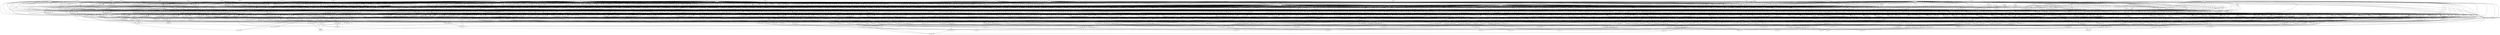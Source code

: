 digraph g {
 pi06 -> new_n92_
 pi08 -> new_n92_
 pi40 -> new_n92_
 pi41 -> new_n92_
 new_n92_ -> new_n93_
 pi09 -> new_n93_
 pi20 -> new_n93_
 pi27 -> new_n93_
 pi07 -> new_n94_
 new_n93_ -> new_n94_
 pi10 -> new_n94_
 pi12 -> new_n94_
 pi00 -> new_n95_
 pi35 -> new_n95_
 pi40 -> new_n95_
 pi41 -> new_n95_
 pi05 -> new_n96_
 new_n95_ -> new_n96_
 pi09 -> new_n96_
 pi27 -> new_n96_
 pi07 -> new_n97_
 new_n96_ -> new_n97_
 pi10 -> new_n97_
 pi20 -> new_n97_
 pi08 -> new_n98_
 pi06 -> new_n98_
 new_n97_ -> new_n98_
 pi12 -> new_n98_
 pi06 -> new_n99_
 pi08 -> new_n99_
 pi40 -> new_n99_
 pi41 -> new_n99_
 pi09 -> new_n100_
 new_n99_ -> new_n100_
 pi20 -> new_n100_
 pi27 -> new_n100_
 pi10 -> new_n101_
 pi12 -> new_n101_
 new_n100_ -> new_n101_
 pi07 -> new_n101_
 pi41 -> new_n102_
 pi08 -> new_n102_
 pi40 -> new_n102_
 pi06 -> new_n102_
 pi09 -> new_n103_
 new_n102_ -> new_n103_
 pi20 -> new_n103_
 pi27 -> new_n103_
 pi10 -> new_n104_
 pi12 -> new_n104_
 new_n103_ -> new_n104_
 pi07 -> new_n104_
 pi00 -> new_n105_
 pi35 -> new_n105_
 pi41 -> new_n105_
 pi40 -> new_n105_
 pi05 -> new_n106_
 new_n105_ -> new_n106_
 pi09 -> new_n106_
 pi27 -> new_n106_
 pi07 -> new_n107_
 new_n106_ -> new_n107_
 pi10 -> new_n107_
 pi20 -> new_n107_
 pi08 -> new_n108_
 pi06 -> new_n108_
 new_n107_ -> new_n108_
 pi12 -> new_n108_
 pi06 -> new_n109_
 pi08 -> new_n109_
 pi41 -> new_n109_
 pi40 -> new_n109_
 new_n109_ -> new_n110_
 pi09 -> new_n110_
 pi20 -> new_n110_
 pi27 -> new_n110_
 pi07 -> new_n111_
 new_n110_ -> new_n111_
 pi10 -> new_n111_
 pi12 -> new_n111_
 new_n108_ -> new_n112_
 new_n104_ -> new_n112_
 new_n111_ -> new_n112_
 new_n98_ -> po00
 new_n94_ -> po00
 new_n101_ -> po00
 new_n112_ -> po00
 pi08 -> new_n114_
 pi10 -> new_n114_
 pi12 -> new_n114_
 pi14 -> new_n114_
 pi06 -> new_n115_
 new_n114_ -> new_n115_
 pi05 -> new_n116_
 new_n115_ -> new_n116_
 pi07 -> new_n116_
 pi09 -> new_n116_
 pi05 -> new_n117_
 pi08 -> new_n117_
 pi12 -> new_n117_
 pi10 -> new_n118_
 pi06 -> new_n118_
 pi07 -> new_n118_
 new_n117_ -> new_n118_
 new_n118_ -> new_n119_
 pi09 -> new_n119_
 pi08 -> new_n120_
 pi10 -> new_n120_
 pi12 -> new_n120_
 pi14 -> new_n120_
 new_n120_ -> new_n121_
 pi06 -> new_n121_
 pi05 -> new_n122_
 new_n121_ -> new_n122_
 pi07 -> new_n122_
 pi09 -> new_n122_
 pi08 -> new_n123_
 pi06 -> new_n123_
 pi10 -> new_n123_
 pi12 -> new_n123_
 pi41 -> new_n124_
 pi07 -> new_n124_
 pi09 -> new_n124_
 new_n123_ -> new_n124_
 pi05 -> new_n125_
 new_n124_ -> new_n125_
 pi20 -> new_n125_
 pi08 -> new_n126_
 pi10 -> new_n126_
 pi05 -> new_n126_
 pi12 -> new_n126_
 pi07 -> new_n127_
 pi06 -> new_n127_
 new_n126_ -> new_n127_
 pi09 -> new_n128_
 new_n127_ -> new_n128_
 new_n122_ -> new_n129_
 new_n125_ -> new_n129_
 new_n128_ -> new_n129_
 pi05 -> new_n130_
 pi08 -> new_n130_
 pi10 -> new_n130_
 pi12 -> new_n130_
 pi06 -> new_n131_
 new_n130_ -> new_n131_
 new_n131_ -> new_n132_
 pi07 -> new_n132_
 pi09 -> new_n132_
 pi05 -> new_n133_
 pi01 -> new_n133_
 new_n124_ -> new_n133_
 pi06 -> new_n134_
 pi12 -> new_n134_
 pi10 -> new_n134_
 pi08 -> new_n134_
 pi09 -> new_n135_
 pi07 -> new_n135_
 new_n134_ -> new_n135_
 pi27 -> new_n135_
 new_n135_ -> new_n136_
 pi05 -> new_n136_
 pi14 -> new_n136_
 new_n132_ -> new_n137_
 new_n133_ -> new_n137_
 new_n136_ -> new_n137_
 pi06 -> new_n138_
 pi33 -> new_n138_
 pi10 -> new_n138_
 pi08 -> new_n138_
 pi31 -> new_n139_
 pi05 -> new_n139_
 pi09 -> new_n139_
 new_n138_ -> new_n139_
 pi07 -> new_n140_
 pi12 -> new_n140_
 new_n139_ -> new_n140_
 pi14 -> new_n140_
 pi06 -> new_n141_
 pi08 -> new_n141_
 pi10 -> new_n141_
 pi12 -> new_n141_
 pi39 -> new_n142_
 new_n141_ -> new_n142_
 pi24 -> new_n143_
 pi39 -> new_n143_
 pi28 -> new_n143_
 new_n141_ -> new_n143_
 pi23 -> new_n144_
 pi26 -> new_n144_
 new_n143_ -> new_n144_
 pi07 -> new_n144_
 pi05 -> new_n145_
 pi09 -> new_n145_
 new_n144_ -> new_n145_
 pi14 -> new_n145_
 pi03 -> new_n146_
 pi12 -> new_n146_
 pi10 -> new_n146_
 pi08 -> new_n146_
 pi09 -> new_n147_
 pi06 -> new_n147_
 new_n146_ -> new_n147_
 pi07 -> new_n148_
 pi05 -> new_n148_
 new_n147_ -> new_n148_
 new_n145_ -> new_n149_
 new_n140_ -> new_n149_
 new_n148_ -> new_n149_
 new_n137_ -> new_n149_
 new_n116_ -> new_n150_
 new_n119_ -> new_n150_
 new_n149_ -> new_n150_
 new_n129_ -> new_n150_
 pi35 -> new_n151_
 pi08 -> new_n151_
 pi10 -> new_n151_
 pi06 -> new_n151_
 pi05 -> new_n152_
 new_n151_ -> new_n152_
 pi09 -> new_n152_
 pi27 -> new_n152_
 pi03 -> new_n153_
 pi12 -> new_n153_
 pi07 -> new_n153_
 new_n152_ -> new_n153_
 pi08 -> new_n154_
 pi12 -> new_n154_
 pi10 -> new_n154_
 pi05 -> new_n154_
 pi06 -> new_n155_
 new_n154_ -> new_n155_
 pi07 -> new_n156_
 pi09 -> new_n156_
 new_n155_ -> new_n156_
 pi28 -> new_n157_
 pi39 -> new_n157_
 new_n141_ -> new_n157_
 pi24 -> new_n157_
 pi23 -> new_n158_
 pi26 -> new_n158_
 new_n157_ -> new_n158_
 pi07 -> new_n158_
 pi05 -> new_n159_
 pi09 -> new_n159_
 new_n158_ -> new_n159_
 pi14 -> new_n159_
 pi08 -> new_n160_
 pi41 -> new_n160_
 pi10 -> new_n160_
 pi06 -> new_n160_
 new_n160_ -> new_n161_
 pi05 -> new_n161_
 pi09 -> new_n161_
 pi27 -> new_n161_
 pi07 -> new_n162_
 pi12 -> new_n162_
 new_n161_ -> new_n162_
 pi01 -> new_n162_
 pi08 -> new_n163_
 pi10 -> new_n163_
 pi12 -> new_n163_
 pi14 -> new_n163_
 pi06 -> new_n164_
 new_n163_ -> new_n164_
 pi05 -> new_n165_
 new_n164_ -> new_n165_
 pi07 -> new_n165_
 pi09 -> new_n165_
 pi34 -> new_n166_
 pi08 -> new_n166_
 pi10 -> new_n166_
 pi06 -> new_n166_
 pi09 -> new_n167_
 pi27 -> new_n167_
 new_n166_ -> new_n167_
 pi05 -> new_n167_
 pi03 -> new_n168_
 pi12 -> new_n168_
 pi07 -> new_n168_
 new_n167_ -> new_n168_
 new_n162_ -> new_n169_
 new_n165_ -> new_n169_
 new_n168_ -> new_n169_
 new_n159_ -> new_n170_
 new_n153_ -> new_n170_
 new_n156_ -> new_n170_
 new_n169_ -> new_n170_
 pi05 -> new_n171_
 pi08 -> new_n171_
 pi12 -> new_n171_
 pi10 -> new_n171_
 pi06 -> new_n172_
 new_n171_ -> new_n172_
 pi07 -> new_n172_
 pi09 -> new_n172_
 new_n146_ -> new_n173_
 pi05 -> new_n173_
 pi06 -> new_n173_
 pi09 -> new_n173_
 pi07 -> new_n174_
 new_n173_ -> new_n174_
 pi08 -> new_n175_
 pi06 -> new_n175_
 pi10 -> new_n175_
 pi41 -> new_n175_
 new_n175_ -> new_n176_
 pi05 -> new_n176_
 pi09 -> new_n176_
 pi27 -> new_n176_
 pi07 -> new_n177_
 pi12 -> new_n177_
 new_n176_ -> new_n177_
 pi01 -> new_n177_
 new_n174_ -> new_n178_
 new_n177_ -> new_n178_
 new_n172_ -> new_n178_
 pi26 -> new_n179_
 pi28 -> new_n179_
 pi39 -> new_n179_
 new_n141_ -> new_n179_
 pi23 -> new_n180_
 pi24 -> new_n180_
 new_n179_ -> new_n180_
 pi25 -> new_n180_
 pi09 -> new_n181_
 pi07 -> new_n181_
 new_n180_ -> new_n181_
 pi14 -> new_n181_
 pi05 -> new_n182_
 new_n181_ -> new_n182_
 pi08 -> new_n183_
 pi12 -> new_n183_
 pi10 -> new_n183_
 pi06 -> new_n183_
 pi09 -> new_n184_
 pi04 -> new_n184_
 pi07 -> new_n184_
 new_n183_ -> new_n184_
 pi05 -> new_n185_
 pi01 -> new_n185_
 new_n184_ -> new_n185_
 pi06 -> new_n186_
 pi08 -> new_n186_
 pi33 -> new_n186_
 pi31 -> new_n186_
 new_n186_ -> new_n187_
 pi05 -> new_n187_
 pi09 -> new_n187_
 pi27 -> new_n187_
 pi07 -> new_n188_
 pi10 -> new_n188_
 pi12 -> new_n188_
 new_n187_ -> new_n188_
 new_n182_ -> new_n189_
 new_n185_ -> new_n189_
 new_n188_ -> new_n189_
 new_n178_ -> new_n189_
 pi24 -> new_n190_
 pi30 -> new_n190_
 new_n179_ -> new_n190_
 pi32 -> new_n190_
 pi23 -> new_n191_
 pi25 -> new_n191_
 new_n190_ -> new_n191_
 pi07 -> new_n191_
 pi05 -> new_n192_
 pi09 -> new_n192_
 new_n191_ -> new_n192_
 pi14 -> new_n192_
 pi07 -> new_n193_
 new_n141_ -> new_n193_
 pi11 -> new_n193_
 pi39 -> new_n193_
 pi05 -> new_n194_
 new_n193_ -> new_n194_
 pi09 -> new_n194_
 pi14 -> new_n194_
 pi08 -> new_n195_
 pi10 -> new_n195_
 pi12 -> new_n195_
 pi05 -> new_n195_
 pi06 -> new_n196_
 new_n195_ -> new_n196_
 pi07 -> new_n197_
 pi09 -> new_n197_
 new_n196_ -> new_n197_
 pi07 -> new_n198_
 new_n141_ -> new_n198_
 pi15 -> new_n198_
 pi39 -> new_n198_
 pi05 -> new_n199_
 new_n198_ -> new_n199_
 pi09 -> new_n199_
 pi14 -> new_n199_
 pi07 -> new_n200_
 pi04 -> new_n200_
 new_n183_ -> new_n200_
 pi09 -> new_n201_
 pi01 -> new_n201_
 pi05 -> new_n201_
 new_n200_ -> new_n201_
 new_n199_ -> new_n202_
 new_n201_ -> new_n202_
 new_n192_ -> new_n203_
 new_n194_ -> new_n203_
 new_n197_ -> new_n203_
 new_n202_ -> new_n203_
 pi15 -> new_n204_
 new_n141_ -> new_n204_
 pi39 -> new_n204_
 pi07 -> new_n205_
 pi11 -> new_n205_
 new_n204_ -> new_n205_
 pi24 -> new_n205_
 pi05 -> new_n206_
 new_n205_ -> new_n206_
 pi09 -> new_n206_
 pi14 -> new_n206_
 pi10 -> new_n207_
 pi41 -> new_n207_
 pi06 -> new_n207_
 pi08 -> new_n207_
 new_n207_ -> new_n208_
 pi05 -> new_n208_
 pi09 -> new_n208_
 pi27 -> new_n208_
 pi07 -> new_n209_
 pi12 -> new_n209_
 new_n208_ -> new_n209_
 pi01 -> new_n209_
 pi12 -> new_n210_
 pi10 -> new_n210_
 pi08 -> new_n210_
 pi14 -> new_n210_
 pi06 -> new_n211_
 new_n210_ -> new_n211_
 pi07 -> new_n212_
 pi09 -> new_n212_
 new_n211_ -> new_n212_
 pi05 -> new_n212_
 new_n206_ -> new_n213_
 new_n209_ -> new_n213_
 new_n212_ -> new_n213_
 pi24 -> new_n214_
 pi32 -> new_n214_
 pi30 -> new_n214_
 new_n179_ -> new_n214_
 pi23 -> new_n215_
 pi25 -> new_n215_
 new_n214_ -> new_n215_
 pi07 -> new_n215_
 pi05 -> new_n216_
 pi09 -> new_n216_
 new_n215_ -> new_n216_
 pi14 -> new_n216_
 pi10 -> new_n217_
 pi08 -> new_n217_
 pi06 -> new_n217_
 pi41 -> new_n217_
 new_n217_ -> new_n218_
 pi05 -> new_n218_
 pi09 -> new_n218_
 pi27 -> new_n218_
 pi07 -> new_n219_
 pi12 -> new_n219_
 new_n218_ -> new_n219_
 pi01 -> new_n219_
 pi07 -> new_n220_
 new_n134_ -> new_n220_
 pi09 -> new_n220_
 pi33 -> new_n220_
 new_n220_ -> new_n221_
 pi05 -> new_n221_
 pi14 -> new_n221_
 new_n216_ -> new_n222_
 new_n219_ -> new_n222_
 new_n221_ -> new_n222_
 new_n213_ -> new_n222_
 pi07 -> new_n223_
 pi11 -> new_n223_
 pi24 -> new_n223_
 new_n204_ -> new_n223_
 pi05 -> new_n224_
 new_n223_ -> new_n224_
 pi09 -> new_n224_
 pi14 -> new_n224_
 pi12 -> new_n225_
 pi08 -> new_n225_
 pi01 -> new_n225_
 pi10 -> new_n226_
 pi06 -> new_n226_
 new_n225_ -> new_n226_
 pi05 -> new_n227_
 new_n226_ -> new_n227_
 pi07 -> new_n227_
 pi09 -> new_n227_
 pi05 -> new_n228_
 new_n211_ -> new_n228_
 pi07 -> new_n228_
 pi09 -> new_n228_
 pi23 -> new_n229_
 pi07 -> new_n229_
 new_n142_ -> new_n229_
 pi26 -> new_n229_
 pi05 -> new_n230_
 pi09 -> new_n230_
 new_n229_ -> new_n230_
 pi14 -> new_n230_
 pi07 -> new_n231_
 pi09 -> new_n231_
 new_n226_ -> new_n231_
 pi05 -> new_n231_
 pi06 -> new_n232_
 pi08 -> new_n232_
 pi31 -> new_n232_
 pi33 -> new_n232_
 new_n232_ -> new_n233_
 pi05 -> new_n233_
 pi09 -> new_n233_
 pi27 -> new_n233_
 pi07 -> new_n234_
 pi12 -> new_n234_
 pi10 -> new_n234_
 new_n233_ -> new_n234_
 new_n230_ -> new_n235_
 new_n231_ -> new_n235_
 new_n234_ -> new_n235_
 new_n224_ -> new_n236_
 new_n227_ -> new_n236_
 new_n228_ -> new_n236_
 new_n235_ -> new_n236_
 pi06 -> new_n237_
 pi08 -> new_n237_
 pi12 -> new_n237_
 pi20 -> new_n237_
 pi05 -> new_n238_
 new_n237_ -> new_n238_
 pi09 -> new_n238_
 pi40 -> new_n238_
 pi07 -> new_n239_
 new_n238_ -> new_n239_
 pi06 -> new_n240_
 pi05 -> new_n240_
 pi08 -> new_n240_
 pi12 -> new_n240_
 pi07 -> new_n241_
 new_n240_ -> new_n241_
 pi09 -> new_n241_
 pi27 -> new_n241_
 pi05 -> new_n242_
 pi07 -> new_n242_
 pi08 -> new_n242_
 pi12 -> new_n242_
 pi06 -> new_n243_
 new_n242_ -> new_n243_
 pi09 -> new_n244_
 new_n243_ -> new_n244_
 new_n239_ -> new_n245_
 new_n244_ -> new_n245_
 new_n241_ -> new_n245_
 pi09 -> new_n246_
 pi07 -> new_n246_
 new_n142_ -> new_n246_
 pi23 -> new_n246_
 pi05 -> new_n247_
 new_n246_ -> new_n247_
 pi14 -> new_n247_
 pi05 -> new_n248_
 pi01 -> new_n248_
 pi08 -> new_n248_
 pi12 -> new_n248_
 pi06 -> new_n249_
 pi07 -> new_n249_
 new_n248_ -> new_n249_
 pi09 -> new_n249_
 pi05 -> new_n250_
 pi08 -> new_n250_
 pi12 -> new_n250_
 pi18 -> new_n250_
 pi06 -> new_n251_
 pi07 -> new_n251_
 new_n250_ -> new_n251_
 pi09 -> new_n251_
 new_n247_ -> new_n252_
 new_n249_ -> new_n252_
 new_n251_ -> new_n252_
 new_n245_ -> new_n252_
 new_n203_ -> new_n253_
 new_n222_ -> new_n253_
 new_n236_ -> new_n253_
 new_n252_ -> new_n253_
 new_n253_ -> po01
 new_n150_ -> po01
 new_n189_ -> po01
 new_n170_ -> po01
 pi06 -> new_n255_
 pi08 -> new_n255_
 pi10 -> new_n255_
 pi41 -> new_n255_
 pi07 -> new_n256_
 new_n255_ -> new_n256_
 pi27 -> new_n256_
 new_n256_ -> new_n257_
 pi01 -> new_n257_
 pi09 -> new_n257_
 pi12 -> new_n257_
 pi08 -> new_n258_
 pi01 -> new_n258_
 pi10 -> new_n258_
 pi12 -> new_n258_
 pi06 -> new_n259_
 new_n258_ -> new_n259_
 pi07 -> new_n259_
 pi09 -> new_n260_
 new_n259_ -> new_n260_
 pi06 -> new_n261_
 pi08 -> new_n261_
 pi10 -> new_n261_
 pi12 -> new_n261_
 new_n261_ -> new_n262_
 pi09 -> new_n262_
 pi27 -> new_n262_
 pi07 -> new_n263_
 new_n262_ -> new_n263_
 pi18 -> new_n263_
 pi08 -> new_n264_
 pi10 -> new_n264_
 pi12 -> new_n264_
 pi18 -> new_n264_
 pi06 -> new_n265_
 new_n264_ -> new_n265_
 pi07 -> new_n265_
 pi09 -> new_n266_
 new_n265_ -> new_n266_
 new_n257_ -> new_n267_
 new_n260_ -> new_n267_
 new_n263_ -> new_n267_
 new_n266_ -> new_n267_
 pi10 -> new_n268_
 pi12 -> new_n268_
 pi06 -> new_n268_
 pi08 -> new_n268_
 pi09 -> new_n269_
 pi07 -> new_n269_
 new_n268_ -> new_n269_
 pi27 -> new_n269_
 pi05 -> new_n270_
 pi01 -> new_n270_
 new_n269_ -> new_n270_
 pi06 -> new_n271_
 pi10 -> new_n271_
 pi08 -> new_n271_
 pi12 -> new_n271_
 pi07 -> new_n272_
 new_n271_ -> new_n272_
 pi09 -> new_n272_
 pi29 -> new_n272_
 pi05 -> new_n273_
 new_n272_ -> new_n273_
 pi14 -> new_n273_
 pi12 -> new_n274_
 pi08 -> new_n274_
 pi10 -> new_n274_
 pi06 -> new_n274_
 pi09 -> new_n275_
 pi33 -> new_n275_
 new_n274_ -> new_n275_
 pi03 -> new_n275_
 pi07 -> new_n276_
 new_n275_ -> new_n276_
 pi12 -> new_n277_
 pi08 -> new_n277_
 pi10 -> new_n277_
 pi03 -> new_n277_
 new_n277_ -> new_n278_
 pi06 -> new_n278_
 pi07 -> new_n279_
 new_n278_ -> new_n279_
 pi09 -> new_n279_
 pi05 -> new_n280_
 pi07 -> new_n280_
 new_n226_ -> new_n280_
 pi09 -> new_n280_
 new_n276_ -> new_n281_
 new_n279_ -> new_n281_
 new_n280_ -> new_n281_
 new_n270_ -> new_n282_
 new_n273_ -> new_n282_
 new_n267_ -> new_n282_
 new_n281_ -> new_n282_
 pi09 -> new_n283_
 pi07 -> new_n283_
 new_n274_ -> new_n283_
 pi34 -> new_n283_
 pi03 -> new_n284_
 new_n283_ -> new_n284_
 pi05 -> new_n284_
 new_n101_ -> new_n285_
 new_n104_ -> new_n285_
 new_n168_ -> new_n285_
 new_n284_ -> new_n285_
 pi09 -> new_n286_
 pi41 -> new_n286_
 new_n123_ -> new_n286_
 pi07 -> new_n286_
 pi05 -> new_n287_
 new_n286_ -> new_n287_
 pi20 -> new_n287_
 new_n268_ -> new_n288_
 pi09 -> new_n288_
 pi20 -> new_n288_
 pi40 -> new_n288_
 pi07 -> new_n289_
 new_n288_ -> new_n289_
 pi05 -> new_n290_
 new_n272_ -> new_n290_
 pi16 -> new_n290_
 new_n274_ -> new_n291_
 pi07 -> new_n291_
 pi09 -> new_n291_
 pi35 -> new_n291_
 pi03 -> new_n292_
 pi05 -> new_n292_
 new_n291_ -> new_n292_
 new_n289_ -> new_n293_
 new_n290_ -> new_n293_
 new_n292_ -> new_n293_
 new_n287_ -> new_n294_
 new_n241_ -> new_n294_
 new_n285_ -> new_n294_
 new_n293_ -> new_n294_
 pi09 -> new_n295_
 new_n268_ -> new_n295_
 pi14 -> new_n295_
 pi27 -> new_n295_
 new_n295_ -> new_n296_
 pi07 -> new_n296_
 pi12 -> new_n297_
 pi16 -> new_n297_
 pi08 -> new_n298_
 pi10 -> new_n298_
 pi12 -> new_n298_
 pi16 -> new_n298_
 pi06 -> new_n299_
 new_n298_ -> new_n299_
 pi07 -> new_n300_
 new_n299_ -> new_n300_
 pi09 -> new_n300_
 new_n98_ -> new_n301_
 new_n174_ -> new_n301_
 new_n296_ -> new_n301_
 new_n300_ -> new_n301_
 pi10 -> new_n302_
 pi12 -> new_n302_
 pi08 -> new_n302_
 pi16 -> new_n302_
 pi06 -> new_n303_
 pi07 -> new_n303_
 new_n302_ -> new_n303_
 pi09 -> new_n303_
 pi06 -> new_n304_
 pi08 -> new_n304_
 pi10 -> new_n304_
 pi33 -> new_n304_
 pi07 -> new_n305_
 pi31 -> new_n305_
 pi09 -> new_n305_
 new_n304_ -> new_n305_
 pi12 -> new_n306_
 pi05 -> new_n306_
 new_n305_ -> new_n306_
 pi10 -> new_n307_
 pi12 -> new_n307_
 pi08 -> new_n307_
 pi14 -> new_n307_
 new_n307_ -> new_n308_
 pi06 -> new_n308_
 pi07 -> new_n309_
 new_n308_ -> new_n309_
 pi09 -> new_n309_
 pi06 -> new_n310_
 pi08 -> new_n310_
 pi33 -> new_n310_
 pi35 -> new_n310_
 pi05 -> new_n311_
 pi09 -> new_n311_
 new_n310_ -> new_n311_
 pi27 -> new_n311_
 pi10 -> new_n312_
 pi12 -> new_n312_
 new_n311_ -> new_n312_
 pi07 -> new_n312_
 pi05 -> new_n313_
 new_n146_ -> new_n313_
 pi06 -> new_n313_
 pi09 -> new_n313_
 pi07 -> new_n314_
 new_n313_ -> new_n314_
 new_n309_ -> new_n315_
 new_n312_ -> new_n315_
 new_n314_ -> new_n315_
 new_n306_ -> new_n316_
 new_n303_ -> new_n316_
 new_n301_ -> new_n316_
 new_n315_ -> new_n316_
 pi05 -> new_n317_
 pi07 -> new_n317_
 new_n211_ -> new_n317_
 pi09 -> new_n317_
 pi08 -> new_n318_
 pi10 -> new_n318_
 pi06 -> new_n318_
 pi12 -> new_n318_
 pi05 -> new_n319_
 new_n318_ -> new_n319_
 pi09 -> new_n319_
 pi27 -> new_n319_
 pi07 -> new_n320_
 new_n319_ -> new_n320_
 pi05 -> new_n321_
 new_n147_ -> new_n321_
 pi07 -> new_n321_
 new_n177_ -> new_n322_
 new_n317_ -> new_n322_
 new_n320_ -> new_n322_
 new_n321_ -> new_n322_
 pi08 -> new_n323_
 pi12 -> new_n323_
 pi10 -> new_n323_
 pi18 -> new_n323_
 pi06 -> new_n324_
 new_n323_ -> new_n324_
 pi07 -> new_n325_
 new_n324_ -> new_n325_
 pi09 -> new_n325_
 pi05 -> new_n326_
 pi01 -> new_n326_
 new_n286_ -> new_n326_
 pi06 -> new_n327_
 pi35 -> new_n327_
 pi10 -> new_n327_
 pi08 -> new_n327_
 pi05 -> new_n328_
 pi09 -> new_n328_
 new_n327_ -> new_n328_
 pi27 -> new_n328_
 pi12 -> new_n329_
 pi07 -> new_n329_
 new_n328_ -> new_n329_
 pi14 -> new_n329_
 new_n162_ -> new_n330_
 new_n219_ -> new_n330_
 new_n329_ -> new_n330_
 new_n325_ -> new_n331_
 new_n326_ -> new_n331_
 new_n322_ -> new_n331_
 new_n330_ -> new_n331_
 new_n316_ -> new_n332_
 new_n282_ -> new_n332_
 new_n294_ -> new_n332_
 new_n331_ -> new_n332_
 pi00 -> new_n333_
 pi35 -> new_n333_
 pi06 -> new_n333_
 pi07 -> new_n334_
 new_n333_ -> new_n334_
 pi27 -> new_n334_
 pi41 -> new_n334_
 pi05 -> new_n335_
 new_n334_ -> new_n335_
 pi09 -> new_n335_
 pi12 -> new_n335_
 pi08 -> new_n336_
 pi01 -> new_n336_
 new_n335_ -> new_n336_
 pi10 -> new_n336_
 pi05 -> new_n337_
 pi09 -> new_n337_
 pi07 -> new_n337_
 new_n115_ -> new_n337_
 new_n336_ -> new_n338_
 new_n188_ -> new_n338_
 new_n221_ -> new_n338_
 new_n337_ -> new_n338_
 pi04 -> new_n339_
 pi08 -> new_n339_
 pi06 -> new_n339_
 pi10 -> new_n339_
 pi05 -> new_n340_
 pi09 -> new_n340_
 new_n339_ -> new_n340_
 pi27 -> new_n340_
 pi12 -> new_n341_
 pi01 -> new_n341_
 pi07 -> new_n341_
 new_n340_ -> new_n341_
 pi00 -> new_n342_
 pi06 -> new_n342_
 pi35 -> new_n342_
 pi08 -> new_n342_
 pi07 -> new_n343_
 new_n342_ -> new_n343_
 pi09 -> new_n343_
 pi27 -> new_n343_
 pi05 -> new_n344_
 new_n343_ -> new_n344_
 pi10 -> new_n344_
 pi14 -> new_n344_
 new_n344_ -> po20
 pi12 -> po20
 pi06 -> new_n346_
 pi08 -> new_n346_
 pi12 -> new_n346_
 pi10 -> new_n346_
 pi09 -> new_n347_
 pi07 -> new_n347_
 new_n346_ -> new_n347_
 pi27 -> new_n347_
 pi05 -> new_n348_
 new_n347_ -> new_n348_
 pi16 -> new_n348_
 pi09 -> new_n349_
 pi07 -> new_n349_
 new_n123_ -> new_n349_
 pi41 -> new_n349_
 pi05 -> new_n350_
 new_n349_ -> new_n350_
 pi20 -> new_n350_
 po20 -> new_n351_
 new_n348_ -> new_n351_
 new_n350_ -> new_n351_
 new_n209_ -> new_n352_
 new_n341_ -> new_n352_
 new_n338_ -> new_n352_
 new_n351_ -> new_n352_
 pi26 -> new_n353_
 pi24 -> new_n353_
 new_n142_ -> new_n353_
 pi28 -> new_n353_
 pi09 -> new_n354_
 pi23 -> new_n354_
 new_n353_ -> new_n354_
 pi07 -> new_n354_
 pi05 -> new_n355_
 new_n354_ -> new_n355_
 pi14 -> new_n355_
 pi07 -> new_n356_
 pi41 -> new_n356_
 pi27 -> new_n356_
 new_n333_ -> new_n356_
 pi05 -> new_n357_
 new_n356_ -> new_n357_
 pi09 -> new_n357_
 pi12 -> new_n357_
 pi08 -> new_n358_
 pi01 -> new_n358_
 new_n357_ -> new_n358_
 pi10 -> new_n358_
 new_n355_ -> new_n359_
 new_n358_ -> new_n359_
 new_n136_ -> new_n359_
 new_n244_ -> new_n359_
 new_n211_ -> new_n360_
 pi05 -> new_n360_
 pi07 -> new_n360_
 pi09 -> new_n360_
 pi08 -> new_n361_
 pi12 -> new_n361_
 pi10 -> new_n361_
 pi16 -> new_n361_
 pi05 -> new_n362_
 pi06 -> new_n362_
 new_n361_ -> new_n362_
 pi09 -> new_n362_
 pi07 -> new_n363_
 new_n362_ -> new_n363_
 pi07 -> new_n364_
 new_n142_ -> new_n364_
 pi09 -> new_n364_
 pi14 -> new_n364_
 pi05 -> new_n365_
 new_n364_ -> new_n365_
 pi07 -> new_n366_
 pi08 -> new_n366_
 pi10 -> new_n366_
 pi12 -> new_n366_
 new_n366_ -> new_n367_
 pi06 -> new_n367_
 pi09 -> new_n368_
 new_n367_ -> new_n368_
 new_n108_ -> new_n369_
 new_n365_ -> new_n369_
 new_n368_ -> new_n369_
 new_n360_ -> new_n370_
 new_n363_ -> new_n370_
 new_n369_ -> new_n370_
 new_n352_ -> new_n371_
 new_n359_ -> new_n371_
 new_n370_ -> new_n371_
 pi06 -> new_n372_
 pi08 -> new_n372_
 pi33 -> new_n372_
 pi36 -> new_n372_
 pi31 -> new_n373_
 pi05 -> new_n373_
 pi09 -> new_n373_
 new_n372_ -> new_n373_
 pi07 -> new_n374_
 pi12 -> new_n374_
 pi10 -> new_n374_
 new_n373_ -> new_n374_
 pi07 -> new_n375_
 new_n131_ -> new_n375_
 pi09 -> new_n375_
 pi05 -> new_n376_
 pi09 -> new_n376_
 pi07 -> new_n376_
 new_n121_ -> new_n376_
 new_n140_ -> new_n377_
 new_n374_ -> new_n377_
 new_n375_ -> new_n377_
 new_n376_ -> new_n377_
 pi05 -> new_n378_
 pi01 -> new_n378_
 new_n200_ -> new_n378_
 pi09 -> new_n378_
 pi06 -> new_n379_
 pi08 -> new_n379_
 pi36 -> new_n379_
 pi10 -> new_n379_
 pi07 -> new_n380_
 new_n379_ -> new_n380_
 pi09 -> new_n380_
 pi33 -> new_n380_
 pi12 -> new_n381_
 pi05 -> new_n381_
 new_n380_ -> new_n381_
 pi00 -> new_n382_
 pi08 -> new_n382_
 pi35 -> new_n382_
 pi06 -> new_n382_
 pi07 -> new_n383_
 new_n382_ -> new_n383_
 pi09 -> new_n383_
 pi27 -> new_n383_
 pi05 -> new_n384_
 new_n383_ -> new_n384_
 pi10 -> new_n384_
 pi14 -> new_n384_
 new_n384_ -> new_n385_
 pi12 -> new_n385_
 pi06 -> new_n386_
 pi07 -> new_n386_
 new_n307_ -> new_n386_
 pi09 -> new_n386_
 pi05 -> new_n387_
 pi01 -> new_n387_
 new_n349_ -> new_n387_
 new_n385_ -> new_n388_
 new_n387_ -> new_n388_
 new_n386_ -> new_n388_
 new_n378_ -> new_n389_
 new_n381_ -> new_n389_
 new_n388_ -> new_n389_
 new_n377_ -> new_n389_
 pi09 -> new_n390_
 new_n118_ -> new_n390_
 pi04 -> new_n391_
 pi07 -> new_n391_
 new_n183_ -> new_n391_
 pi09 -> new_n391_
 pi05 -> new_n392_
 pi01 -> new_n392_
 new_n391_ -> new_n392_
 pi06 -> new_n393_
 pi08 -> new_n393_
 pi10 -> new_n393_
 pi12 -> new_n393_
 pi07 -> new_n394_
 new_n393_ -> new_n394_
 pi09 -> new_n394_
 pi27 -> new_n394_
 pi08 -> new_n395_
 pi06 -> new_n395_
 pi04 -> new_n395_
 pi10 -> new_n395_
 pi05 -> new_n396_
 pi09 -> new_n396_
 new_n395_ -> new_n396_
 pi27 -> new_n396_
 pi12 -> new_n397_
 pi01 -> new_n397_
 pi07 -> new_n397_
 new_n396_ -> new_n397_
 new_n234_ -> new_n398_
 new_n397_ -> new_n398_
 new_n394_ -> new_n398_
 pi07 -> new_n399_
 new_n262_ -> new_n399_
 pi14 -> new_n399_
 pi01 -> new_n400_
 pi08 -> new_n400_
 pi10 -> new_n400_
 pi12 -> new_n400_
 pi06 -> new_n401_
 new_n400_ -> new_n401_
 pi07 -> new_n401_
 pi09 -> new_n402_
 new_n401_ -> new_n402_
 pi06 -> new_n403_
 pi08 -> new_n403_
 pi41 -> new_n403_
 pi10 -> new_n403_
 pi07 -> new_n404_
 new_n403_ -> new_n404_
 pi27 -> new_n404_
 new_n404_ -> new_n405_
 pi01 -> new_n405_
 pi09 -> new_n405_
 pi12 -> new_n405_
 new_n94_ -> new_n406_
 new_n402_ -> new_n406_
 new_n405_ -> new_n406_
 new_n111_ -> new_n407_
 new_n399_ -> new_n407_
 new_n406_ -> new_n407_
 new_n390_ -> new_n408_
 new_n392_ -> new_n408_
 new_n407_ -> new_n408_
 new_n398_ -> new_n408_
 new_n332_ -> po02
 new_n371_ -> po02
 new_n389_ -> po02
 new_n408_ -> po02
 pi06 -> new_n410_
 pi08 -> new_n410_
 pi10 -> new_n410_
 pi33 -> new_n410_
 pi07 -> new_n411_
 pi09 -> new_n411_
 new_n410_ -> new_n411_
 pi27 -> new_n411_
 pi12 -> new_n412_
 pi03 -> new_n412_
 new_n411_ -> new_n412_
 new_n188_ -> po03
 new_n348_ -> po03
 new_n412_ -> po03
 new_n173_ -> new_n414_
 pi07 -> new_n414_
 new_n279_ -> new_n415_
 new_n284_ -> new_n415_
 new_n412_ -> new_n415_
 new_n292_ -> po04
 new_n414_ -> po04
 new_n415_ -> po04
 new_n136_ -> new_n417_
 new_n177_ -> new_n417_
 new_n296_ -> new_n417_
 new_n312_ -> new_n417_
 new_n108_ -> new_n418_
 new_n358_ -> new_n418_
 new_n234_ -> new_n418_
 new_n417_ -> new_n418_
 po20 -> new_n419_
 new_n385_ -> new_n419_
 new_n111_ -> new_n419_
 new_n405_ -> new_n419_
 new_n104_ -> new_n420_
 new_n168_ -> new_n420_
 new_n209_ -> new_n420_
 new_n399_ -> new_n420_
 new_n418_ -> po05
 new_n419_ -> po05
 new_n420_ -> po05
 new_n265_ -> new_n422_
 pi09 -> new_n422_
 pi10 -> new_n423_
 pi08 -> new_n423_
 pi12 -> new_n423_
 pi14 -> new_n423_
 pi05 -> new_n424_
 pi06 -> new_n424_
 pi09 -> new_n424_
 new_n423_ -> new_n424_
 new_n424_ -> new_n425_
 pi07 -> new_n425_
 new_n273_ -> new_n426_
 new_n290_ -> new_n426_
 new_n422_ -> new_n426_
 new_n425_ -> new_n426_
 new_n243_ -> new_n427_
 pi09 -> new_n427_
 pi06 -> new_n428_
 pi10 -> new_n428_
 pi08 -> new_n428_
 new_n297_ -> new_n428_
 pi05 -> new_n429_
 pi09 -> new_n429_
 pi07 -> new_n429_
 new_n428_ -> new_n429_
 new_n123_ -> new_n430_
 pi07 -> new_n430_
 pi09 -> new_n430_
 pi41 -> new_n430_
 pi05 -> new_n431_
 new_n430_ -> new_n431_
 pi20 -> new_n431_
 new_n244_ -> new_n432_
 new_n326_ -> new_n432_
 new_n431_ -> new_n432_
 new_n427_ -> new_n433_
 new_n429_ -> new_n433_
 new_n426_ -> new_n433_
 new_n432_ -> new_n433_
 pi05 -> new_n434_
 pi01 -> new_n434_
 new_n430_ -> new_n434_
 new_n119_ -> new_n435_
 new_n227_ -> new_n435_
 new_n434_ -> new_n435_
 new_n116_ -> new_n436_
 new_n133_ -> new_n436_
 new_n201_ -> new_n436_
 new_n368_ -> new_n437_
 new_n390_ -> new_n437_
 new_n436_ -> new_n437_
 new_n185_ -> new_n438_
 new_n228_ -> new_n438_
 new_n437_ -> new_n438_
 new_n435_ -> new_n438_
 pi09 -> new_n439_
 pi07 -> new_n439_
 new_n196_ -> new_n439_
 new_n216_ -> new_n440_
 new_n376_ -> new_n440_
 new_n439_ -> new_n440_
 new_n401_ -> new_n441_
 pi09 -> new_n441_
 new_n259_ -> new_n442_
 pi09 -> new_n442_
 new_n266_ -> new_n443_
 new_n442_ -> new_n443_
 pi09 -> new_n444_
 new_n265_ -> new_n444_
 new_n401_ -> new_n444_
 new_n259_ -> new_n444_
 new_n122_ -> new_n445_
 new_n132_ -> new_n445_
 new_n440_ -> new_n445_
 new_n444_ -> new_n445_
 pi09 -> new_n446_
 pi07 -> new_n446_
 new_n155_ -> new_n446_
 new_n276_ -> new_n447_
 new_n287_ -> new_n447_
 new_n446_ -> new_n447_
 new_n125_ -> new_n448_
 new_n231_ -> new_n448_
 new_n387_ -> new_n448_
 new_n148_ -> new_n449_
 new_n337_ -> new_n449_
 new_n448_ -> new_n449_
 new_n279_ -> new_n450_
 new_n172_ -> new_n450_
 new_n449_ -> new_n450_
 new_n447_ -> new_n450_
 new_n445_ -> po06
 new_n438_ -> po06
 new_n450_ -> po06
 new_n433_ -> po06
 pi09 -> new_n452_
 pi27 -> new_n452_
 pi35 -> new_n452_
 new_n211_ -> new_n452_
 pi27 -> new_n453_
 pi33 -> new_n453_
 pi35 -> new_n453_
 new_n131_ -> new_n453_
 pi07 -> new_n454_
 pi29 -> new_n454_
 pi09 -> new_n454_
 new_n271_ -> new_n454_
 pi05 -> new_n455_
 new_n454_ -> new_n455_
 pi14 -> new_n455_
 pi09 -> new_n456_
 pi07 -> new_n456_
 new_n453_ -> new_n456_
 new_n455_ -> new_n456_
 pi05 -> new_n457_
 new_n452_ -> new_n457_
 pi07 -> new_n457_
 new_n456_ -> new_n457_
 pi00 -> new_n458_
 pi35 -> new_n458_
 pi09 -> new_n458_
 new_n115_ -> new_n458_
 pi05 -> new_n459_
 pi07 -> new_n459_
 pi27 -> new_n459_
 new_n458_ -> new_n459_
 pi27 -> new_n460_
 pi04 -> new_n460_
 pi06 -> new_n460_
 new_n171_ -> new_n460_
 pi09 -> new_n461_
 pi01 -> new_n461_
 pi07 -> new_n461_
 new_n460_ -> new_n461_
 pi06 -> new_n462_
 pi27 -> new_n462_
 pi16 -> new_n462_
 new_n171_ -> new_n462_
 pi27 -> new_n463_
 pi06 -> new_n463_
 new_n154_ -> new_n463_
 pi41 -> new_n463_
 new_n463_ -> new_n464_
 pi01 -> new_n464_
 new_n462_ -> new_n465_
 new_n464_ -> new_n465_
 pi09 -> new_n465_
 pi07 -> new_n465_
 new_n459_ -> new_n466_
 new_n461_ -> new_n466_
 new_n465_ -> new_n466_
 new_n457_ -> new_n466_
 pi07 -> new_n467_
 pi05 -> new_n467_
 pi08 -> new_n467_
 pi12 -> new_n467_
 pi06 -> new_n468_
 pi27 -> new_n468_
 pi09 -> new_n468_
 new_n467_ -> new_n468_
 pi06 -> new_n469_
 pi10 -> new_n469_
 pi12 -> new_n469_
 pi08 -> new_n469_
 pi09 -> new_n470_
 pi29 -> new_n470_
 new_n469_ -> new_n470_
 new_n470_ -> new_n471_
 pi07 -> new_n471_
 pi14 -> new_n471_
 new_n468_ -> new_n471_
 pi05 -> new_n472_
 pi27 -> new_n472_
 pi09 -> new_n472_
 new_n318_ -> new_n472_
 pi07 -> new_n473_
 new_n472_ -> new_n473_
 pi27 -> new_n474_
 pi09 -> new_n474_
 pi18 -> new_n474_
 new_n393_ -> new_n474_
 pi07 -> new_n475_
 new_n474_ -> new_n475_
 new_n473_ -> new_n476_
 new_n475_ -> new_n476_
 new_n471_ -> new_n476_
 pi27 -> new_n477_
 pi09 -> new_n477_
 pi18 -> new_n477_
 new_n261_ -> new_n477_
 pi07 -> new_n478_
 new_n477_ -> new_n478_
 pi27 -> new_n479_
 pi31 -> new_n479_
 pi33 -> new_n479_
 new_n196_ -> new_n479_
 new_n479_ -> new_n480_
 pi09 -> new_n480_
 new_n477_ -> new_n480_
 pi07 -> new_n480_
 pi29 -> new_n481_
 pi09 -> new_n481_
 pi16 -> new_n481_
 new_n271_ -> new_n481_
 pi05 -> new_n482_
 new_n481_ -> new_n482_
 pi27 -> new_n483_
 pi33 -> new_n483_
 pi31 -> new_n483_
 new_n155_ -> new_n483_
 new_n483_ -> new_n484_
 pi09 -> new_n484_
 new_n482_ -> new_n484_
 pi07 -> new_n484_
 new_n466_ -> new_n485_
 new_n476_ -> new_n485_
 new_n480_ -> new_n485_
 new_n484_ -> new_n485_
 pi27 -> new_n486_
 pi07 -> new_n486_
 new_n308_ -> new_n486_
 pi07 -> new_n487_
 pi08 -> new_n487_
 pi10 -> new_n487_
 pi12 -> new_n487_
 pi06 -> new_n488_
 new_n487_ -> new_n488_
 pi27 -> new_n489_
 pi09 -> new_n489_
 pi20 -> new_n489_
 new_n488_ -> new_n489_
 pi06 -> new_n490_
 pi07 -> new_n490_
 pi27 -> new_n490_
 new_n120_ -> new_n490_
 new_n490_ -> new_n491_
 new_n486_ -> new_n491_
 new_n489_ -> new_n491_
 pi09 -> new_n491_
 pi10 -> new_n492_
 pi12 -> new_n492_
 pi07 -> new_n492_
 pi08 -> new_n492_
 pi09 -> new_n493_
 pi06 -> new_n493_
 new_n492_ -> new_n493_
 pi20 -> new_n493_
 new_n488_ -> new_n494_
 pi01 -> new_n494_
 pi09 -> new_n494_
 pi04 -> new_n495_
 pi27 -> new_n495_
 pi06 -> new_n495_
 new_n171_ -> new_n495_
 new_n495_ -> new_n496_
 pi01 -> new_n496_
 pi29 -> new_n497_
 pi16 -> new_n497_
 new_n469_ -> new_n497_
 new_n497_ -> new_n498_
 new_n496_ -> new_n498_
 pi09 -> new_n498_
 pi07 -> new_n498_
 new_n494_ -> new_n499_
 new_n493_ -> new_n499_
 pi27 -> new_n499_
 new_n498_ -> new_n499_
 pi07 -> new_n500_
 pi12 -> new_n500_
 pi10 -> new_n500_
 pi08 -> new_n500_
 pi27 -> new_n501_
 pi03 -> new_n501_
 pi06 -> new_n501_
 new_n500_ -> new_n501_
 pi05 -> new_n502_
 pi12 -> new_n502_
 pi08 -> new_n502_
 pi10 -> new_n503_
 new_n502_ -> new_n503_
 pi27 -> new_n504_
 pi01 -> new_n504_
 pi06 -> new_n504_
 new_n503_ -> new_n504_
 pi12 -> new_n505_
 pi08 -> new_n505_
 pi05 -> new_n505_
 new_n505_ -> new_n506_
 pi06 -> new_n506_
 pi10 -> new_n506_
 pi03 -> new_n507_
 pi27 -> new_n507_
 pi34 -> new_n507_
 new_n506_ -> new_n507_
 new_n507_ -> new_n508_
 new_n504_ -> new_n508_
 pi09 -> new_n508_
 pi07 -> new_n508_
 pi10 -> new_n509_
 new_n505_ -> new_n509_
 pi27 -> new_n510_
 pi01 -> new_n510_
 pi06 -> new_n510_
 new_n509_ -> new_n510_
 new_n502_ -> new_n511_
 pi06 -> new_n511_
 pi10 -> new_n511_
 pi03 -> new_n512_
 pi27 -> new_n512_
 pi35 -> new_n512_
 new_n511_ -> new_n512_
 new_n512_ -> new_n513_
 new_n510_ -> new_n513_
 pi07 -> new_n513_
 pi09 -> new_n513_
 pi09 -> new_n514_
 pi27 -> new_n514_
 new_n211_ -> new_n514_
 pi05 -> new_n514_
 new_n117_ -> new_n515_
 pi10 -> new_n515_
 pi00 -> new_n516_
 pi27 -> new_n516_
 pi06 -> new_n516_
 new_n515_ -> new_n516_
 pi07 -> new_n517_
 pi35 -> new_n517_
 pi09 -> new_n517_
 new_n516_ -> new_n517_
 pi07 -> new_n518_
 new_n514_ -> new_n518_
 new_n517_ -> new_n518_
 new_n513_ -> new_n518_
 pi33 -> new_n519_
 new_n501_ -> new_n519_
 new_n518_ -> new_n519_
 new_n508_ -> new_n519_
 new_n485_ -> po07
 new_n519_ -> po07
 new_n499_ -> po07
 new_n491_ -> po07
 new_n337_ -> new_n521_
 new_n376_ -> new_n521_
 new_n390_ -> new_n521_
 new_n244_ -> new_n522_
 new_n290_ -> new_n522_
 new_n521_ -> new_n522_
 new_n287_ -> new_n523_
 new_n350_ -> new_n523_
 new_n446_ -> new_n523_
 pi09 -> new_n524_
 new_n469_ -> new_n524_
 pi29 -> new_n524_
 new_n524_ -> new_n525_
 pi07 -> new_n525_
 pi14 -> new_n525_
 pi09 -> new_n526_
 pi05 -> new_n526_
 pi07 -> new_n526_
 new_n226_ -> new_n526_
 new_n159_ -> new_n527_
 new_n525_ -> new_n527_
 new_n526_ -> new_n527_
 new_n523_ -> new_n527_
 new_n360_ -> new_n528_
 new_n414_ -> new_n528_
 new_n434_ -> new_n528_
 new_n355_ -> new_n529_
 new_n227_ -> new_n529_
 new_n528_ -> new_n529_
 new_n165_ -> new_n530_
 new_n185_ -> new_n530_
 new_n387_ -> new_n530_
 new_n192_ -> new_n531_
 new_n133_ -> new_n531_
 new_n148_ -> new_n531_
 new_n530_ -> new_n531_
 new_n529_ -> new_n532_
 new_n531_ -> new_n532_
 new_n522_ -> new_n532_
 new_n527_ -> new_n532_
 new_n524_ -> new_n533_
 pi07 -> new_n533_
 pi16 -> new_n533_
 new_n228_ -> new_n534_
 new_n279_ -> new_n534_
 new_n326_ -> new_n534_
 pi10 -> new_n535_
 pi12 -> new_n535_
 pi08 -> new_n535_
 pi20 -> new_n535_
 new_n535_ -> new_n536_
 pi06 -> new_n536_
 pi07 -> new_n536_
 pi09 -> new_n536_
 new_n308_ -> new_n537_
 pi07 -> new_n537_
 pi09 -> new_n537_
 new_n247_ -> new_n538_
 new_n537_ -> new_n538_
 new_n172_ -> new_n538_
 new_n206_ -> new_n539_
 new_n439_ -> new_n539_
 new_n536_ -> new_n539_
 new_n538_ -> new_n539_
 new_n365_ -> new_n540_
 new_n533_ -> new_n540_
 new_n534_ -> new_n540_
 new_n539_ -> new_n540_
 new_n260_ -> new_n541_
 new_n266_ -> new_n541_
 new_n273_ -> new_n541_
 new_n230_ -> new_n542_
 new_n402_ -> new_n542_
 new_n442_ -> new_n542_
 new_n541_ -> new_n542_
 pi04 -> new_n543_
 new_n183_ -> new_n543_
 pi07 -> new_n543_
 pi09 -> new_n543_
 pi05 -> po26
 pi01 -> po26
 new_n543_ -> po26
 pi08 -> new_n545_
 pi12 -> new_n545_
 pi10 -> new_n545_
 pi01 -> new_n545_
 pi09 -> new_n546_
 pi05 -> new_n546_
 pi06 -> new_n546_
 new_n545_ -> new_n546_
 new_n546_ -> po25
 pi07 -> po25
 new_n368_ -> new_n548_
 po25 -> new_n548_
 new_n145_ -> new_n549_
 new_n132_ -> new_n549_
 po26 -> new_n549_
 new_n548_ -> new_n549_
 new_n532_ -> po08
 new_n540_ -> po08
 new_n542_ -> po08
 new_n549_ -> po08
 new_n138_ -> new_n551_
 pi05 -> new_n551_
 pi09 -> new_n551_
 pi31 -> new_n551_
 pi07 -> new_n552_
 pi12 -> new_n552_
 new_n551_ -> new_n552_
 pi14 -> new_n552_
 new_n287_ -> new_n553_
 new_n326_ -> new_n553_
 new_n390_ -> new_n553_
 new_n552_ -> new_n553_
 new_n244_ -> new_n554_
 new_n337_ -> new_n554_
 new_n376_ -> new_n554_
 new_n553_ -> new_n554_
 new_n368_ -> new_n555_
 new_n439_ -> new_n555_
 new_n526_ -> new_n555_
 new_n536_ -> new_n555_
 new_n350_ -> new_n556_
 po26 -> new_n556_
 new_n172_ -> new_n556_
 new_n555_ -> new_n556_
 pi09 -> new_n557_
 pi07 -> new_n557_
 new_n134_ -> new_n557_
 pi35 -> new_n557_
 pi05 -> new_n558_
 new_n557_ -> new_n558_
 pi14 -> new_n558_
 new_n284_ -> new_n559_
 new_n525_ -> new_n559_
 new_n533_ -> new_n559_
 new_n558_ -> new_n559_
 new_n387_ -> new_n560_
 new_n537_ -> new_n560_
 po25 -> new_n560_
 new_n559_ -> new_n560_
 new_n260_ -> new_n561_
 new_n266_ -> new_n561_
 new_n273_ -> new_n561_
 new_n290_ -> new_n561_
 new_n279_ -> new_n562_
 new_n402_ -> new_n562_
 new_n446_ -> new_n562_
 new_n561_ -> new_n562_
 new_n554_ -> po09
 new_n556_ -> po09
 new_n560_ -> po09
 new_n562_ -> po09
 pi06 -> new_n564_
 pi00 -> new_n564_
 pi08 -> new_n564_
 pi10 -> new_n564_
 pi05 -> new_n565_
 pi35 -> new_n565_
 pi09 -> new_n565_
 new_n564_ -> new_n565_
 pi07 -> new_n566_
 new_n565_ -> new_n566_
 pi12 -> new_n566_
 pi14 -> new_n566_
 new_n566_ -> new_n567_
 new_n249_ -> new_n567_
 new_n251_ -> new_n567_
 new_n239_ -> new_n568_
 new_n260_ -> new_n568_
 new_n266_ -> new_n568_
 new_n567_ -> new_n568_
 pi08 -> new_n569_
 pi06 -> new_n569_
 pi02 -> new_n569_
 pi10 -> new_n569_
 pi38 -> new_n570_
 pi05 -> new_n570_
 pi12 -> new_n570_
 new_n569_ -> new_n570_
 new_n156_ -> new_n571_
 new_n270_ -> new_n571_
 new_n329_ -> new_n571_
 new_n244_ -> new_n572_
 new_n287_ -> new_n572_
 new_n570_ -> new_n572_
 new_n571_ -> new_n572_
 pi02 -> new_n573_
 pi06 -> new_n573_
 pi08 -> new_n573_
 pi10 -> new_n573_
 pi09 -> new_n574_
 pi37 -> new_n574_
 new_n573_ -> new_n574_
 pi05 -> new_n574_
 pi07 -> new_n575_
 new_n574_ -> new_n575_
 pi12 -> new_n575_
 pi14 -> new_n575_
 new_n136_ -> new_n576_
 new_n321_ -> new_n576_
 new_n575_ -> new_n576_
 new_n231_ -> new_n577_
 new_n326_ -> new_n577_
 new_n390_ -> new_n577_
 new_n576_ -> new_n577_
 new_n148_ -> new_n578_
 new_n212_ -> new_n578_
 new_n387_ -> new_n578_
 new_n168_ -> new_n579_
 new_n341_ -> new_n579_
 pi06 -> new_n580_
 pi02 -> new_n580_
 pi08 -> new_n580_
 pi10 -> new_n580_
 pi09 -> new_n581_
 pi38 -> new_n581_
 new_n580_ -> new_n581_
 pi05 -> new_n581_
 pi07 -> new_n582_
 new_n581_ -> new_n582_
 pi12 -> new_n582_
 pi14 -> new_n582_
 new_n125_ -> new_n583_
 new_n582_ -> new_n583_
 new_n578_ -> new_n583_
 new_n579_ -> new_n583_
 new_n568_ -> new_n584_
 new_n572_ -> new_n584_
 new_n577_ -> new_n584_
 new_n583_ -> new_n584_
 pi02 -> new_n585_
 pi08 -> new_n585_
 pi06 -> new_n585_
 pi10 -> new_n585_
 pi37 -> new_n586_
 pi05 -> new_n586_
 pi12 -> new_n586_
 new_n585_ -> new_n586_
 new_n337_ -> new_n587_
 new_n350_ -> new_n587_
 new_n397_ -> new_n587_
 new_n197_ -> new_n588_
 new_n276_ -> new_n588_
 new_n586_ -> new_n588_
 new_n587_ -> new_n588_
 pi08 -> new_n589_
 pi06 -> new_n589_
 pi00 -> new_n589_
 pi10 -> new_n589_
 pi07 -> new_n590_
 pi35 -> new_n590_
 pi09 -> new_n590_
 new_n589_ -> new_n590_
 pi05 -> new_n591_
 new_n590_ -> new_n591_
 pi12 -> new_n591_
 new_n296_ -> new_n592_
 new_n412_ -> new_n592_
 new_n591_ -> new_n592_
 new_n348_ -> new_n593_
 new_n202_ -> new_n593_
 new_n592_ -> new_n593_
 new_n588_ -> new_n593_
 pi05 -> new_n594_
 pi09 -> new_n594_
 pi44 -> new_n594_
 new_n346_ -> new_n594_
 pi03 -> new_n595_
 pi07 -> new_n595_
 pi16 -> new_n595_
 new_n594_ -> new_n595_
 pi03 -> new_n596_
 pi43 -> new_n596_
 pi44 -> new_n596_
 pi12 -> new_n596_
 pi05 -> new_n597_
 pi09 -> new_n597_
 pi42 -> new_n597_
 new_n596_ -> new_n597_
 pi07 -> po44
 new_n597_ -> po44
 pi08 -> new_n599_
 pi10 -> new_n599_
 pi12 -> new_n599_
 pi06 -> new_n599_
 pi07 -> new_n600_
 pi09 -> new_n600_
 pi44 -> new_n600_
 new_n599_ -> new_n600_
 pi03 -> new_n601_
 pi05 -> new_n601_
 new_n600_ -> new_n601_
 pi03 -> new_n602_
 pi05 -> new_n602_
 pi12 -> new_n602_
 pi44 -> new_n602_
 pi07 -> new_n603_
 pi09 -> new_n603_
 new_n602_ -> new_n603_
 pi43 -> new_n603_
 new_n402_ -> new_n604_
 po44 -> new_n604_
 new_n601_ -> new_n604_
 new_n603_ -> new_n604_
 new_n182_ -> new_n605_
 new_n101_ -> new_n605_
 new_n595_ -> new_n605_
 new_n604_ -> new_n605_
 new_n104_ -> new_n606_
 new_n368_ -> new_n606_
 new_n376_ -> new_n606_
 new_n355_ -> new_n607_
 new_n128_ -> new_n607_
 new_n312_ -> new_n607_
 new_n606_ -> new_n607_
 new_n584_ -> po10
 new_n593_ -> po10
 new_n605_ -> po10
 new_n607_ -> po10
 new_n314_ -> new_n609_
 new_n392_ -> new_n609_
 new_n303_ -> new_n609_
 new_n276_ -> new_n610_
 new_n289_ -> new_n610_
 new_n360_ -> new_n610_
 new_n206_ -> new_n611_
 new_n140_ -> new_n611_
 new_n537_ -> new_n611_
 new_n610_ -> new_n611_
 new_n378_ -> new_n612_
 new_n414_ -> new_n612_
 new_n611_ -> new_n612_
 new_n609_ -> new_n612_
 pi03 -> new_n613_
 pi05 -> new_n613_
 pi44 -> new_n613_
 pi12 -> new_n613_
 pi07 -> new_n614_
 pi09 -> new_n614_
 new_n613_ -> new_n614_
 pi43 -> new_n614_
 new_n290_ -> new_n615_
 new_n350_ -> new_n615_
 new_n614_ -> new_n615_
 pi03 -> new_n616_
 pi05 -> new_n616_
 pi07 -> new_n616_
 pi09 -> new_n616_
 new_n616_ -> new_n617_
 pi44 -> new_n617_
 new_n145_ -> new_n618_
 new_n273_ -> new_n618_
 new_n617_ -> new_n618_
 new_n615_ -> new_n618_
 pi06 -> new_n619_
 new_n225_ -> new_n619_
 pi09 -> new_n619_
 pi10 -> new_n619_
 pi05 -> new_n620_
 pi07 -> new_n620_
 new_n619_ -> new_n620_
 new_n159_ -> new_n621_
 new_n309_ -> new_n621_
 new_n620_ -> new_n621_
 new_n221_ -> new_n622_
 po25 -> new_n622_
 new_n618_ -> new_n622_
 new_n621_ -> new_n622_
 pi12 -> new_n623_
 pi10 -> new_n623_
 pi08 -> new_n623_
 pi16 -> new_n623_
 pi06 -> new_n624_
 new_n623_ -> new_n624_
 pi09 -> new_n624_
 pi05 -> new_n625_
 pi07 -> new_n625_
 new_n624_ -> new_n625_
 new_n165_ -> new_n626_
 new_n201_ -> new_n626_
 new_n625_ -> new_n626_
 new_n231_ -> new_n627_
 new_n533_ -> new_n627_
 po26 -> new_n627_
 new_n192_ -> new_n628_
 new_n317_ -> new_n628_
 new_n526_ -> new_n628_
 new_n627_ -> new_n628_
 new_n355_ -> new_n629_
 new_n536_ -> new_n629_
 new_n626_ -> new_n629_
 new_n628_ -> new_n629_
 pi10 -> new_n630_
 pi08 -> new_n630_
 pi06 -> new_n630_
 pi12 -> new_n630_
 new_n630_ -> new_n631_
 pi09 -> new_n631_
 pi20 -> new_n631_
 pi40 -> new_n631_
 pi01 -> new_n632_
 pi08 -> new_n632_
 pi12 -> new_n632_
 pi10 -> new_n633_
 pi06 -> new_n633_
 pi09 -> new_n633_
 new_n632_ -> new_n633_
 new_n367_ -> new_n634_
 pi09 -> new_n634_
 new_n363_ -> new_n635_
 new_n375_ -> new_n635_
 new_n634_ -> new_n635_
 pi08 -> new_n636_
 pi12 -> new_n636_
 pi10 -> new_n636_
 pi14 -> new_n636_
 new_n636_ -> new_n637_
 pi06 -> new_n637_
 pi09 -> new_n637_
 new_n361_ -> new_n638_
 pi06 -> new_n638_
 pi09 -> new_n638_
 new_n280_ -> new_n639_
 new_n386_ -> new_n639_
 new_n638_ -> new_n639_
 new_n525_ -> new_n640_
 new_n637_ -> new_n640_
 new_n639_ -> new_n640_
 new_n631_ -> new_n641_
 new_n633_ -> new_n641_
 new_n640_ -> new_n641_
 new_n635_ -> new_n641_
 new_n629_ -> po11
 new_n612_ -> po11
 new_n622_ -> po11
 new_n641_ -> po11
 pi11 -> new_n643_
 pi13 -> new_n643_
 new_n299_ -> new_n643_
 pi15 -> new_n643_
 pi09 -> new_n644_
 pi07 -> new_n644_
 new_n643_ -> new_n644_
 new_n644_ -> new_n645_
 new_n165_ -> new_n645_
 new_n199_ -> new_n645_
 new_n174_ -> new_n646_
 new_n402_ -> new_n646_
 new_n645_ -> new_n646_
 new_n148_ -> new_n647_
 new_n194_ -> new_n647_
 new_n399_ -> new_n647_
 pi40 -> new_n648_
 pi20 -> new_n648_
 new_n261_ -> new_n648_
 pi11 -> new_n649_
 pi15 -> new_n649_
 new_n299_ -> new_n649_
 pi17 -> new_n649_
 pi09 -> new_n650_
 pi13 -> new_n650_
 new_n649_ -> new_n650_
 pi07 -> new_n650_
 new_n355_ -> new_n651_
 new_n650_ -> new_n651_
 new_n648_ -> new_n651_
 new_n647_ -> new_n651_
 pi09 -> new_n652_
 pi07 -> new_n652_
 new_n299_ -> new_n652_
 pi11 -> new_n652_
 new_n159_ -> new_n653_
 new_n441_ -> new_n653_
 new_n652_ -> new_n653_
 pi06 -> new_n654_
 pi11 -> new_n654_
 new_n298_ -> new_n654_
 pi13 -> new_n654_
 pi09 -> new_n655_
 pi07 -> new_n655_
 new_n654_ -> new_n655_
 new_n177_ -> new_n656_
 new_n655_ -> new_n656_
 new_n536_ -> new_n656_
 new_n145_ -> new_n657_
 new_n227_ -> new_n657_
 po25 -> new_n657_
 new_n656_ -> new_n657_
 new_n270_ -> new_n658_
 new_n309_ -> new_n658_
 new_n653_ -> new_n658_
 new_n657_ -> new_n658_
 new_n321_ -> new_n659_
 new_n412_ -> new_n659_
 new_n111_ -> new_n660_
 new_n162_ -> new_n660_
 new_n280_ -> new_n660_
 new_n279_ -> new_n661_
 new_n314_ -> new_n661_
 po26 -> new_n661_
 pi05 -> new_n662_
 pi09 -> new_n662_
 pi07 -> new_n662_
 new_n278_ -> new_n662_
 new_n101_ -> new_n663_
 new_n153_ -> new_n663_
 new_n662_ -> new_n663_
 new_n659_ -> new_n664_
 new_n660_ -> new_n664_
 new_n661_ -> new_n664_
 new_n663_ -> new_n664_
 pi06 -> new_n665_
 pi17 -> new_n665_
 new_n298_ -> new_n665_
 pi19 -> new_n665_
 pi11 -> new_n666_
 pi13 -> new_n666_
 pi15 -> new_n666_
 new_n665_ -> new_n666_
 pi09 -> new_n667_
 pi07 -> new_n667_
 new_n666_ -> new_n667_
 pi05 -> new_n668_
 new_n181_ -> new_n668_
 new_n201_ -> new_n668_
 new_n667_ -> new_n668_
 new_n365_ -> new_n669_
 new_n104_ -> new_n669_
 new_n292_ -> new_n669_
 new_n164_ -> new_n670_
 pi05 -> new_n670_
 pi09 -> new_n670_
 pi06 -> new_n671_
 pi17 -> new_n671_
 new_n298_ -> new_n671_
 pi21 -> new_n671_
 pi11 -> new_n672_
 pi15 -> new_n672_
 pi19 -> new_n672_
 new_n671_ -> new_n672_
 pi09 -> new_n673_
 pi13 -> new_n673_
 new_n672_ -> new_n673_
 pi07 -> new_n673_
 pi09 -> new_n674_
 pi07 -> new_n674_
 new_n324_ -> new_n674_
 pi06 -> new_n675_
 pi08 -> new_n675_
 pi10 -> new_n675_
 pi35 -> new_n675_
 pi09 -> new_n676_
 pi33 -> new_n676_
 new_n675_ -> new_n676_
 pi07 -> new_n676_
 pi05 -> new_n677_
 pi12 -> new_n677_
 new_n676_ -> new_n677_
 new_n674_ -> new_n678_
 new_n677_ -> new_n678_
 new_n631_ -> new_n678_
 new_n673_ -> new_n679_
 new_n350_ -> new_n679_
 new_n670_ -> new_n679_
 new_n678_ -> new_n679_
 new_n664_ -> new_n680_
 new_n668_ -> new_n680_
 new_n669_ -> new_n680_
 new_n679_ -> new_n680_
 new_n646_ -> new_n681_
 new_n651_ -> new_n681_
 new_n658_ -> new_n681_
 new_n680_ -> new_n681_
 pi06 -> new_n682_
 pi08 -> new_n682_
 pi33 -> new_n682_
 pi36 -> new_n682_
 pi31 -> new_n683_
 pi05 -> new_n683_
 pi09 -> new_n683_
 new_n682_ -> new_n683_
 pi07 -> new_n684_
 pi12 -> new_n684_
 pi10 -> new_n684_
 new_n683_ -> new_n684_
 pi40 -> new_n685_
 pi09 -> new_n685_
 pi20 -> new_n685_
 new_n268_ -> new_n685_
 pi07 -> new_n686_
 new_n685_ -> new_n686_
 new_n219_ -> new_n687_
 new_n284_ -> new_n687_
 new_n686_ -> new_n687_
 new_n341_ -> new_n688_
 new_n684_ -> new_n688_
 new_n687_ -> new_n688_
 pi06 -> new_n689_
 pi08 -> new_n689_
 pi10 -> new_n689_
 pi12 -> new_n689_
 pi09 -> new_n690_
 new_n689_ -> new_n690_
 pi33 -> new_n690_
 pi05 -> new_n691_
 new_n690_ -> new_n691_
 pi07 -> new_n691_
 pi06 -> new_n692_
 pi07 -> new_n692_
 new_n545_ -> new_n692_
 pi09 -> new_n692_
 pi06 -> new_n693_
 pi08 -> new_n693_
 pi10 -> new_n693_
 pi36 -> new_n693_
 pi07 -> new_n694_
 new_n693_ -> new_n694_
 pi09 -> new_n694_
 pi33 -> new_n694_
 pi12 -> new_n695_
 pi05 -> new_n695_
 new_n694_ -> new_n695_
 new_n185_ -> new_n696_
 new_n695_ -> new_n696_
 new_n692_ -> new_n696_
 new_n98_ -> new_n697_
 new_n691_ -> new_n697_
 new_n633_ -> new_n697_
 new_n696_ -> new_n697_
 new_n125_ -> new_n698_
 new_n132_ -> new_n698_
 new_n434_ -> new_n698_
 new_n168_ -> new_n699_
 new_n231_ -> new_n699_
 new_n289_ -> new_n699_
 new_n698_ -> new_n699_
 new_n363_ -> new_n700_
 new_n374_ -> new_n700_
 new_n397_ -> new_n700_
 new_n296_ -> new_n701_
 new_n414_ -> new_n701_
 new_n526_ -> new_n701_
 new_n700_ -> new_n701_
 new_n688_ -> new_n702_
 new_n697_ -> new_n702_
 new_n699_ -> new_n702_
 new_n701_ -> new_n702_
 new_n423_ -> new_n703_
 pi06 -> new_n703_
 pi09 -> new_n703_
 new_n312_ -> new_n704_
 new_n348_ -> new_n704_
 new_n381_ -> new_n704_
 new_n276_ -> new_n705_
 new_n405_ -> new_n705_
 new_n249_ -> new_n705_
 new_n209_ -> new_n706_
 new_n392_ -> new_n706_
 new_n537_ -> new_n706_
 new_n705_ -> new_n706_
 new_n287_ -> new_n707_
 new_n703_ -> new_n707_
 new_n706_ -> new_n707_
 new_n704_ -> new_n707_
 new_n230_ -> new_n708_
 new_n188_ -> new_n708_
 new_n525_ -> new_n708_
 new_n108_ -> new_n709_
 new_n336_ -> new_n709_
 new_n368_ -> new_n709_
 new_n708_ -> new_n709_
 pi17 -> new_n710_
 pi21 -> new_n710_
 pi22 -> new_n710_
 new_n299_ -> new_n710_
 pi11 -> new_n711_
 pi15 -> new_n711_
 pi19 -> new_n711_
 new_n710_ -> new_n711_
 pi09 -> new_n712_
 pi13 -> new_n712_
 new_n711_ -> new_n712_
 pi07 -> new_n712_
 new_n273_ -> new_n713_
 new_n387_ -> new_n713_
 new_n570_ -> new_n713_
 new_n216_ -> new_n714_
 new_n712_ -> new_n714_
 new_n94_ -> new_n714_
 new_n713_ -> new_n714_
 new_n702_ -> new_n715_
 new_n707_ -> new_n715_
 new_n709_ -> new_n715_
 new_n714_ -> new_n715_
 pi40 -> new_n716_
 pi09 -> new_n716_
 pi20 -> new_n716_
 new_n630_ -> new_n716_
 new_n239_ -> new_n717_
 new_n306_ -> new_n717_
 new_n427_ -> new_n717_
 pi09 -> new_n718_
 pi05 -> new_n718_
 new_n573_ -> new_n718_
 pi37 -> new_n718_
 pi07 -> new_n719_
 new_n718_ -> new_n719_
 pi12 -> new_n719_
 pi14 -> new_n719_
 new_n136_ -> new_n720_
 new_n533_ -> new_n720_
 new_n251_ -> new_n720_
 new_n156_ -> new_n721_
 new_n591_ -> new_n721_
 new_n719_ -> new_n721_
 new_n720_ -> new_n721_
 new_n122_ -> new_n722_
 new_n716_ -> new_n722_
 new_n721_ -> new_n722_
 new_n717_ -> new_n722_
 pi06 -> new_n723_
 pi08 -> new_n723_
 pi10 -> new_n723_
 pi12 -> new_n723_
 pi07 -> new_n724_
 new_n723_ -> new_n724_
 pi35 -> new_n724_
 pi05 -> new_n725_
 new_n724_ -> new_n725_
 pi09 -> new_n725_
 pi14 -> new_n725_
 new_n360_ -> new_n726_
 new_n172_ -> new_n726_
 new_n303_ -> new_n726_
 new_n575_ -> new_n727_
 new_n725_ -> new_n727_
 new_n586_ -> new_n727_
 new_n726_ -> new_n727_
 pi07 -> new_n728_
 new_n123_ -> new_n728_
 pi09 -> new_n728_
 pi35 -> new_n728_
 pi05 -> new_n729_
 pi20 -> new_n729_
 new_n728_ -> new_n729_
 new_n140_ -> new_n730_
 new_n625_ -> new_n730_
 new_n729_ -> new_n730_
 new_n390_ -> new_n731_
 new_n422_ -> new_n731_
 new_n241_ -> new_n731_
 new_n730_ -> new_n731_
 new_n727_ -> new_n732_
 new_n731_ -> new_n732_
 pi08 -> new_n733_
 pi06 -> new_n733_
 pi10 -> new_n733_
 pi40 -> new_n733_
 pi05 -> new_n734_
 new_n733_ -> new_n734_
 pi09 -> new_n734_
 pi35 -> new_n734_
 pi07 -> new_n735_
 new_n734_ -> new_n735_
 pi12 -> new_n735_
 pi20 -> new_n735_
 new_n317_ -> new_n736_
 new_n320_ -> new_n736_
 new_n735_ -> new_n736_
 new_n599_ -> new_n737_
 pi09 -> new_n737_
 pi20 -> new_n737_
 pi40 -> new_n737_
 pi08 -> new_n738_
 pi10 -> new_n738_
 pi12 -> new_n738_
 pi14 -> new_n738_
 new_n738_ -> new_n739_
 pi06 -> new_n739_
 pi09 -> new_n739_
 new_n552_ -> new_n740_
 new_n558_ -> new_n740_
 new_n739_ -> new_n740_
 new_n620_ -> new_n741_
 new_n617_ -> new_n741_
 new_n737_ -> new_n741_
 new_n740_ -> new_n741_
 new_n244_ -> new_n742_
 new_n266_ -> new_n742_
 new_n741_ -> new_n742_
 new_n736_ -> new_n742_
 pi40 -> new_n743_
 pi09 -> new_n743_
 pi20 -> new_n743_
 new_n599_ -> new_n743_
 new_n221_ -> new_n744_
 new_n601_ -> new_n744_
 new_n637_ -> new_n744_
 new_n228_ -> new_n745_
 new_n329_ -> new_n745_
 new_n743_ -> new_n745_
 new_n744_ -> new_n745_
 new_n212_ -> new_n746_
 new_n595_ -> new_n746_
 new_n638_ -> new_n746_
 new_n378_ -> new_n747_
 po44 -> new_n747_
 new_n603_ -> new_n747_
 new_n746_ -> new_n747_
 new_n745_ -> new_n748_
 new_n747_ -> new_n748_
 new_n722_ -> new_n749_
 new_n732_ -> new_n749_
 new_n742_ -> new_n749_
 new_n748_ -> new_n749_
 new_n439_ -> new_n750_
 new_n394_ -> new_n750_
 new_n247_ -> new_n751_
 new_n300_ -> new_n751_
 new_n386_ -> new_n751_
 new_n750_ -> new_n751_
 pi17 -> new_n752_
 pi21 -> new_n752_
 new_n299_ -> new_n752_
 pi22 -> new_n752_
 pi11 -> new_n753_
 pi15 -> new_n753_
 pi19 -> new_n753_
 new_n752_ -> new_n753_
 pi09 -> new_n754_
 pi13 -> new_n754_
 new_n753_ -> new_n754_
 pi07 -> new_n754_
 po20 -> new_n755_
 new_n119_ -> new_n755_
 new_n585_ -> new_n756_
 pi05 -> new_n756_
 pi12 -> new_n756_
 pi37 -> new_n756_
 new_n326_ -> new_n757_
 new_n375_ -> new_n757_
 new_n756_ -> new_n757_
 new_n754_ -> new_n758_
 new_n751_ -> new_n758_
 new_n755_ -> new_n758_
 new_n757_ -> new_n758_
 pi06 -> po24
 pi07 -> po24
 new_n636_ -> po24
 pi09 -> po24
 new_n206_ -> new_n760_
 new_n446_ -> new_n760_
 po24 -> new_n760_
 new_n128_ -> new_n761_
 new_n566_ -> new_n761_
 new_n569_ -> new_n762_
 pi05 -> new_n762_
 pi12 -> new_n762_
 pi38 -> new_n762_
 new_n133_ -> new_n763_
 new_n634_ -> new_n763_
 new_n762_ -> new_n763_
 new_n224_ -> new_n764_
 new_n234_ -> new_n764_
 new_n325_ -> new_n764_
 new_n763_ -> new_n764_
 new_n192_ -> new_n765_
 new_n760_ -> new_n765_
 new_n764_ -> new_n765_
 new_n761_ -> new_n765_
 new_n632_ -> new_n766_
 pi06 -> new_n766_
 pi09 -> new_n766_
 pi10 -> new_n766_
 pi24 -> new_n767_
 pi30 -> new_n767_
 pi32 -> new_n767_
 new_n179_ -> new_n767_
 pi23 -> new_n768_
 pi25 -> new_n768_
 new_n767_ -> new_n768_
 pi07 -> new_n768_
 pi05 -> new_n769_
 pi09 -> new_n769_
 new_n768_ -> new_n769_
 pi14 -> new_n769_
 new_n116_ -> new_n770_
 new_n263_ -> new_n770_
 new_n425_ -> new_n770_
 new_n127_ -> new_n771_
 pi09 -> new_n771_
 pi07 -> new_n772_
 pi40 -> new_n772_
 pi27 -> new_n772_
 new_n333_ -> new_n772_
 pi05 -> new_n773_
 new_n772_ -> new_n773_
 pi09 -> new_n773_
 pi12 -> new_n773_
 pi08 -> new_n774_
 new_n773_ -> new_n774_
 pi10 -> new_n774_
 pi20 -> new_n774_
 new_n337_ -> new_n775_
 new_n429_ -> new_n775_
 new_n442_ -> new_n775_
 new_n774_ -> new_n776_
 new_n431_ -> new_n776_
 new_n771_ -> new_n776_
 new_n775_ -> new_n776_
 new_n769_ -> new_n777_
 new_n766_ -> new_n777_
 new_n770_ -> new_n777_
 new_n776_ -> new_n777_
 pi05 -> new_n778_
 pi40 -> new_n778_
 pi09 -> new_n778_
 new_n237_ -> new_n778_
 pi07 -> new_n779_
 new_n778_ -> new_n779_
 new_n114_ -> new_n780_
 pi06 -> new_n780_
 pi09 -> new_n780_
 new_n197_ -> new_n781_
 new_n376_ -> new_n781_
 new_n780_ -> new_n781_
 new_n257_ -> new_n782_
 new_n582_ -> new_n782_
 new_n779_ -> new_n782_
 new_n781_ -> new_n782_
 pi08 -> new_n783_
 pi40 -> new_n783_
 pi10 -> new_n783_
 pi06 -> new_n783_
 pi05 -> new_n784_
 new_n783_ -> new_n784_
 pi09 -> new_n784_
 pi35 -> new_n784_
 pi07 -> new_n785_
 new_n784_ -> new_n785_
 pi12 -> new_n785_
 pi20 -> new_n785_
 pi09 -> new_n786_
 pi05 -> new_n786_
 new_n580_ -> new_n786_
 pi38 -> new_n786_
 pi07 -> new_n787_
 new_n786_ -> new_n787_
 pi12 -> new_n787_
 pi14 -> new_n787_
 new_n260_ -> new_n788_
 new_n290_ -> new_n788_
 new_n787_ -> new_n788_
 new_n358_ -> new_n789_
 new_n385_ -> new_n789_
 new_n785_ -> new_n789_
 new_n788_ -> new_n789_
 new_n782_ -> new_n790_
 new_n789_ -> new_n790_
 new_n758_ -> new_n791_
 new_n765_ -> new_n791_
 new_n777_ -> new_n791_
 new_n790_ -> new_n791_
 new_n681_ -> po12
 new_n715_ -> po12
 new_n749_ -> po12
 new_n791_ -> po12
 new_n244_ -> new_n793_
 new_n422_ -> new_n793_
 new_n425_ -> new_n793_
 new_n116_ -> new_n794_
 new_n427_ -> new_n794_
 new_n429_ -> new_n794_
 new_n793_ -> new_n794_
 new_n446_ -> new_n795_
 new_n537_ -> new_n795_
 new_n172_ -> new_n795_
 new_n536_ -> new_n795_
 new_n133_ -> new_n796_
 new_n326_ -> new_n796_
 new_n337_ -> new_n796_
 new_n795_ -> new_n796_
 new_n794_ -> new_n797_
 new_n796_ -> new_n797_
 new_n122_ -> new_n798_
 new_n533_ -> new_n798_
 new_n631_ -> new_n798_
 new_n769_ -> new_n799_
 new_n227_ -> new_n799_
 new_n376_ -> new_n799_
 new_n798_ -> new_n799_
 new_n192_ -> new_n800_
 new_n119_ -> new_n800_
 new_n360_ -> new_n800_
 new_n387_ -> new_n800_
 new_n231_ -> new_n801_
 new_n525_ -> new_n801_
 new_n633_ -> new_n801_
 new_n800_ -> new_n801_
 new_n260_ -> new_n802_
 new_n441_ -> new_n802_
 new_n443_ -> new_n802_
 new_n365_ -> new_n803_
 new_n402_ -> new_n803_
 po26 -> new_n803_
 new_n802_ -> new_n803_
 new_n279_ -> new_n804_
 new_n287_ -> new_n804_
 new_n634_ -> new_n804_
 new_n125_ -> new_n805_
 new_n804_ -> new_n805_
 new_n548_ -> new_n805_
 new_n148_ -> new_n806_
 new_n228_ -> new_n806_
 new_n431_ -> new_n806_
 new_n390_ -> new_n807_
 new_n434_ -> new_n807_
 new_n526_ -> new_n807_
 new_n806_ -> new_n807_
 new_n185_ -> new_n808_
 new_n276_ -> new_n808_
 new_n350_ -> new_n808_
 new_n439_ -> new_n808_
 new_n132_ -> new_n809_
 new_n201_ -> new_n809_
 new_n414_ -> new_n809_
 new_n808_ -> new_n809_
 new_n803_ -> new_n810_
 new_n805_ -> new_n810_
 new_n807_ -> new_n810_
 new_n809_ -> new_n810_
 new_n801_ -> po13
 new_n810_ -> po13
 new_n797_ -> po13
 new_n799_ -> po13
 new_n754_ -> new_n812_
 new_n667_ -> new_n812_
 new_n244_ -> new_n812_
 new_n320_ -> new_n812_
 new_n273_ -> new_n813_
 new_n290_ -> new_n813_
 new_n337_ -> new_n813_
 new_n812_ -> new_n813_
 new_n650_ -> new_n814_
 new_n128_ -> new_n814_
 new_n132_ -> new_n814_
 new_n655_ -> new_n814_
 new_n390_ -> new_n815_
 new_n652_ -> new_n815_
 new_n188_ -> new_n816_
 new_n300_ -> new_n816_
 new_n814_ -> new_n816_
 new_n815_ -> new_n816_
 new_n326_ -> new_n817_
 new_n525_ -> new_n817_
 new_n670_ -> new_n817_
 new_n536_ -> new_n817_
 new_n216_ -> new_n818_
 new_n533_ -> new_n818_
 new_n537_ -> new_n818_
 new_n817_ -> new_n818_
 new_n228_ -> new_n819_
 new_n280_ -> new_n819_
 new_n662_ -> new_n819_
 new_n172_ -> new_n819_
 new_n227_ -> new_n820_
 new_n350_ -> new_n820_
 new_n558_ -> new_n820_
 new_n695_ -> new_n820_
 new_n818_ -> new_n821_
 new_n819_ -> new_n821_
 new_n820_ -> new_n821_
 new_n325_ -> new_n822_
 new_n376_ -> new_n822_
 new_n526_ -> new_n822_
 new_n552_ -> new_n822_
 new_n279_ -> new_n823_
 new_n287_ -> new_n823_
 new_n439_ -> new_n823_
 new_n822_ -> new_n823_
 new_n148_ -> new_n824_
 new_n185_ -> new_n824_
 new_n691_ -> new_n824_
 new_n386_ -> new_n824_
 new_n292_ -> new_n825_
 new_n360_ -> new_n825_
 new_n446_ -> new_n825_
 new_n677_ -> new_n825_
 new_n387_ -> new_n826_
 new_n414_ -> new_n826_
 po25 -> new_n826_
 new_n684_ -> new_n826_
 new_n284_ -> new_n827_
 new_n368_ -> new_n827_
 new_n378_ -> new_n827_
 new_n826_ -> new_n827_
 new_n260_ -> new_n828_
 new_n266_ -> new_n828_
 new_n402_ -> new_n828_
 new_n614_ -> new_n828_
 new_n234_ -> new_n829_
 new_n412_ -> new_n829_
 po26 -> new_n829_
 new_n617_ -> new_n829_
 new_n827_ -> new_n830_
 new_n828_ -> new_n830_
 new_n829_ -> new_n830_
 new_n830_ -> new_n831_
 new_n823_ -> new_n831_
 new_n824_ -> new_n831_
 new_n825_ -> new_n831_
 new_n813_ -> po14
 new_n821_ -> po14
 new_n831_ -> po14
 new_n816_ -> po14
 new_n360_ -> new_n833_
 new_n414_ -> new_n833_
 new_n533_ -> new_n833_
 new_n633_ -> new_n833_
 new_n133_ -> new_n834_
 new_n434_ -> new_n834_
 new_n525_ -> new_n834_
 new_n833_ -> new_n834_
 new_n159_ -> new_n835_
 new_n230_ -> new_n835_
 new_n201_ -> new_n835_
 po26 -> new_n835_
 new_n221_ -> new_n836_
 new_n276_ -> new_n836_
 po25 -> new_n836_
 new_n835_ -> new_n836_
 new_n165_ -> new_n837_
 new_n231_ -> new_n837_
 new_n526_ -> new_n837_
 new_n536_ -> new_n837_
 new_n206_ -> new_n838_
 new_n140_ -> new_n838_
 new_n199_ -> new_n838_
 new_n837_ -> new_n838_
 new_n116_ -> new_n839_
 new_n290_ -> new_n839_
 new_n350_ -> new_n839_
 new_n427_ -> new_n839_
 new_n182_ -> new_n840_
 new_n442_ -> new_n840_
 new_n537_ -> new_n840_
 new_n839_ -> new_n840_
 new_n836_ -> po16
 new_n840_ -> po16
 new_n834_ -> po16
 new_n838_ -> po16
 new_n325_ -> po17
 po24 -> po17
 new_n677_ -> new_n843_
 new_n691_ -> new_n843_
 new_n729_ -> new_n843_
 new_n735_ -> new_n843_
 new_n292_ -> po18
 new_n558_ -> po18
 new_n725_ -> po18
 new_n843_ -> po18
 new_n279_ -> new_n845_
 new_n290_ -> new_n845_
 new_n414_ -> new_n845_
 new_n662_ -> new_n845_
 new_n273_ -> new_n846_
 new_n422_ -> new_n846_
 new_n443_ -> new_n846_
 new_n845_ -> new_n846_
 new_n754_ -> new_n847_
 new_n673_ -> new_n847_
 new_n321_ -> new_n847_
 new_n429_ -> new_n847_
 new_n216_ -> new_n848_
 new_n287_ -> new_n848_
 new_n425_ -> new_n848_
 new_n122_ -> new_n849_
 new_n526_ -> new_n849_
 new_n847_ -> new_n849_
 new_n848_ -> new_n849_
 new_n221_ -> new_n850_
 new_n231_ -> new_n850_
 new_n300_ -> new_n850_
 new_n634_ -> new_n850_
 new_n182_ -> new_n851_
 new_n227_ -> new_n851_
 new_n360_ -> new_n851_
 new_n368_ -> new_n851_
 new_n769_ -> new_n852_
 new_n116_ -> new_n852_
 new_n280_ -> new_n852_
 new_n431_ -> new_n852_
 new_n199_ -> new_n853_
 new_n337_ -> new_n853_
 new_n536_ -> new_n853_
 new_n140_ -> new_n854_
 new_n439_ -> new_n854_
 new_n853_ -> new_n854_
 new_n851_ -> new_n855_
 new_n852_ -> new_n855_
 new_n854_ -> new_n855_
 new_n850_ -> new_n855_
 new_n132_ -> new_n856_
 new_n133_ -> new_n856_
 new_n537_ -> new_n856_
 new_n637_ -> new_n856_
 new_n125_ -> new_n857_
 new_n427_ -> new_n857_
 new_n670_ -> new_n857_
 new_n172_ -> new_n857_
 new_n185_ -> new_n858_
 new_n386_ -> new_n858_
 new_n631_ -> new_n858_
 new_n244_ -> new_n859_
 new_n325_ -> new_n859_
 new_n350_ -> new_n859_
 new_n638_ -> new_n859_
 new_n376_ -> new_n860_
 new_n378_ -> new_n860_
 new_n858_ -> new_n860_
 new_n859_ -> new_n860_
 new_n201_ -> new_n861_
 new_n446_ -> new_n861_
 new_n771_ -> new_n861_
 new_n633_ -> new_n861_
 new_n119_ -> new_n862_
 new_n228_ -> new_n862_
 new_n434_ -> new_n862_
 po26 -> new_n862_
 new_n260_ -> new_n863_
 new_n441_ -> new_n863_
 new_n614_ -> new_n863_
 new_n402_ -> new_n864_
 new_n617_ -> new_n864_
 new_n863_ -> new_n864_
 new_n390_ -> new_n865_
 po25 -> new_n865_
 new_n625_ -> new_n865_
 new_n703_ -> new_n865_
 new_n864_ -> new_n866_
 new_n861_ -> new_n866_
 new_n862_ -> new_n866_
 new_n865_ -> new_n866_
 new_n866_ -> new_n867_
 new_n860_ -> new_n867_
 new_n856_ -> new_n867_
 new_n857_ -> new_n867_
 new_n849_ -> po19
 new_n855_ -> po19
 new_n867_ -> po19
 new_n846_ -> po19
 new_n677_ -> new_n869_
 new_n695_ -> new_n869_
 po24 -> new_n869_
 new_n188_ -> new_n870_
 new_n387_ -> new_n870_
 new_n691_ -> new_n870_
 new_n869_ -> new_n870_
 new_n192_ -> new_n871_
 new_n284_ -> new_n871_
 new_n289_ -> new_n871_
 new_n537_ -> new_n871_
 new_n140_ -> new_n872_
 new_n360_ -> new_n872_
 new_n674_ -> new_n872_
 new_n871_ -> new_n872_
 new_n165_ -> new_n873_
 new_n414_ -> new_n873_
 new_n533_ -> new_n873_
 new_n355_ -> new_n874_
 new_n276_ -> new_n874_
 new_n280_ -> new_n874_
 new_n378_ -> new_n874_
 new_n159_ -> new_n875_
 new_n234_ -> new_n875_
 new_n412_ -> new_n875_
 new_n552_ -> new_n875_
 new_n392_ -> new_n876_
 new_n525_ -> new_n876_
 new_n536_ -> new_n876_
 new_n875_ -> new_n876_
 new_n874_ -> new_n877_
 new_n876_ -> new_n877_
 new_n873_ -> new_n877_
 new_n230_ -> new_n878_
 new_n148_ -> new_n878_
 po26 -> new_n878_
 new_n625_ -> new_n878_
 new_n247_ -> new_n879_
 new_n201_ -> new_n879_
 new_n620_ -> new_n879_
 new_n878_ -> new_n879_
 new_n260_ -> new_n880_
 new_n326_ -> new_n880_
 new_n350_ -> new_n880_
 new_n614_ -> new_n880_
 new_n145_ -> new_n881_
 new_n292_ -> new_n881_
 new_n617_ -> new_n881_
 new_n880_ -> new_n881_
 new_n206_ -> new_n882_
 new_n309_ -> new_n882_
 new_n314_ -> new_n882_
 new_n558_ -> new_n882_
 new_n221_ -> new_n883_
 new_n321_ -> new_n883_
 po25 -> new_n883_
 new_n882_ -> new_n883_
 new_n526_ -> new_n884_
 new_n662_ -> new_n884_
 new_n684_ -> new_n884_
 new_n365_ -> new_n885_
 new_n231_ -> new_n885_
 new_n637_ -> new_n885_
 new_n884_ -> new_n885_
 new_n879_ -> new_n886_
 new_n883_ -> new_n886_
 new_n881_ -> new_n886_
 new_n885_ -> new_n886_
 new_n872_ -> po21
 new_n877_ -> po21
 new_n886_ -> po21
 new_n870_ -> po21
 new_n320_ -> new_n888_
 new_n326_ -> new_n888_
 new_n376_ -> new_n888_
 new_n244_ -> new_n889_
 new_n337_ -> new_n889_
 new_n390_ -> new_n889_
 new_n888_ -> new_n889_
 new_n314_ -> new_n890_
 new_n378_ -> new_n890_
 new_n638_ -> new_n890_
 new_n287_ -> new_n891_
 new_n446_ -> new_n891_
 new_n172_ -> new_n891_
 new_n890_ -> new_n891_
 new_n889_ -> new_n892_
 new_n891_ -> new_n892_
 new_n185_ -> new_n893_
 new_n276_ -> new_n893_
 new_n375_ -> new_n893_
 new_n132_ -> new_n894_
 new_n148_ -> new_n894_
 new_n533_ -> new_n894_
 new_n893_ -> new_n894_
 new_n309_ -> new_n895_
 new_n368_ -> new_n895_
 new_n662_ -> new_n895_
 new_n386_ -> new_n895_
 new_n279_ -> new_n896_
 new_n317_ -> new_n896_
 new_n392_ -> new_n896_
 new_n895_ -> new_n896_
 new_n201_ -> new_n897_
 new_n387_ -> new_n897_
 new_n303_ -> new_n897_
 new_n221_ -> new_n898_
 new_n363_ -> new_n898_
 new_n670_ -> new_n898_
 new_n897_ -> new_n898_
 new_n140_ -> new_n899_
 new_n289_ -> new_n899_
 new_n655_ -> new_n899_
 new_n216_ -> new_n900_
 new_n280_ -> new_n900_
 new_n674_ -> new_n900_
 new_n899_ -> new_n900_
 new_n667_ -> new_n901_
 new_n227_ -> new_n901_
 new_n402_ -> new_n901_
 new_n561_ -> new_n901_
 new_n231_ -> new_n902_
 new_n625_ -> new_n902_
 po24 -> new_n902_
 new_n644_ -> new_n903_
 new_n228_ -> new_n903_
 new_n439_ -> new_n903_
 new_n902_ -> new_n903_
 new_n900_ -> new_n904_
 new_n898_ -> new_n904_
 new_n901_ -> new_n904_
 new_n903_ -> new_n904_
 new_n904_ -> po22
 new_n892_ -> po22
 new_n894_ -> po22
 new_n896_ -> po22
 new_n320_ -> new_n906_
 new_n337_ -> new_n906_
 new_n390_ -> new_n906_
 new_n376_ -> new_n907_
 new_n446_ -> new_n907_
 new_n771_ -> new_n907_
 new_n650_ -> new_n908_
 new_n392_ -> new_n908_
 new_n386_ -> new_n908_
 new_n907_ -> new_n908_
 new_n244_ -> new_n909_
 new_n290_ -> new_n909_
 new_n908_ -> new_n909_
 new_n906_ -> new_n909_
 new_n132_ -> new_n910_
 new_n309_ -> new_n910_
 new_n533_ -> new_n910_
 new_n673_ -> new_n911_
 new_n317_ -> new_n911_
 new_n375_ -> new_n911_
 new_n754_ -> new_n912_
 new_n185_ -> new_n912_
 new_n368_ -> new_n912_
 new_n911_ -> new_n912_
 new_n667_ -> new_n913_
 new_n637_ -> new_n913_
 new_n910_ -> new_n913_
 new_n912_ -> new_n913_
 new_n287_ -> new_n914_
 new_n289_ -> new_n914_
 new_n303_ -> new_n914_
 new_n228_ -> new_n915_
 new_n276_ -> new_n915_
 new_n172_ -> new_n915_
 new_n314_ -> new_n916_
 new_n363_ -> new_n916_
 new_n737_ -> new_n916_
 new_n915_ -> new_n916_
 new_n227_ -> new_n917_
 new_n525_ -> new_n917_
 new_n916_ -> new_n917_
 new_n914_ -> new_n917_
 new_n279_ -> new_n918_
 new_n402_ -> new_n918_
 new_n617_ -> new_n918_
 new_n266_ -> new_n919_
 new_n273_ -> new_n919_
 new_n614_ -> new_n919_
 new_n918_ -> new_n919_
 new_n439_ -> new_n920_
 new_n620_ -> new_n920_
 new_n662_ -> new_n920_
 new_n325_ -> new_n921_
 new_n625_ -> new_n921_
 new_n919_ -> new_n921_
 new_n920_ -> new_n921_
 new_n913_ -> po23
 new_n909_ -> po23
 new_n917_ -> po23
 new_n921_ -> po23
 new_n260_ -> po27
 new_n326_ -> po27
 new_n387_ -> po27
 new_n290_ -> new_n924_
 new_n422_ -> new_n924_
 new_n620_ -> new_n924_
 new_n637_ -> new_n924_
 new_n266_ -> new_n925_
 new_n273_ -> new_n925_
 new_n442_ -> new_n925_
 new_n924_ -> new_n925_
 new_n292_ -> new_n926_
 new_n309_ -> new_n926_
 new_n625_ -> new_n926_
 new_n638_ -> new_n926_
 new_n365_ -> new_n927_
 new_n321_ -> new_n927_
 new_n537_ -> new_n927_
 new_n926_ -> new_n927_
 new_n317_ -> new_n928_
 new_n662_ -> new_n928_
 new_n737_ -> new_n928_
 new_n148_ -> new_n929_
 new_n279_ -> new_n929_
 new_n289_ -> new_n929_
 new_n533_ -> new_n929_
 new_n284_ -> new_n930_
 new_n412_ -> new_n930_
 new_n686_ -> new_n930_
 new_n743_ -> new_n930_
 new_n128_ -> new_n931_
 new_n140_ -> new_n931_
 new_n425_ -> new_n931_
 new_n303_ -> new_n931_
 new_n928_ -> new_n932_
 new_n929_ -> new_n932_
 new_n930_ -> new_n932_
 new_n931_ -> new_n932_
 new_n925_ -> new_n933_
 new_n927_ -> new_n933_
 new_n932_ -> new_n933_
 new_n525_ -> new_n934_
 new_n552_ -> new_n934_
 new_n771_ -> new_n934_
 new_n779_ -> new_n934_
 new_n230_ -> new_n935_
 new_n201_ -> new_n935_
 new_n227_ -> new_n935_
 new_n934_ -> new_n935_
 new_n133_ -> new_n936_
 new_n221_ -> new_n936_
 new_n375_ -> new_n936_
 new_n386_ -> new_n936_
 new_n247_ -> new_n937_
 new_n185_ -> new_n937_
 new_n231_ -> new_n937_
 new_n936_ -> new_n937_
 new_n234_ -> new_n938_
 new_n326_ -> new_n938_
 new_n360_ -> new_n938_
 new_n691_ -> new_n938_
 new_n206_ -> new_n939_
 new_n526_ -> new_n939_
 po25 -> new_n939_
 new_n938_ -> new_n939_
 new_n199_ -> new_n940_
 new_n314_ -> new_n940_
 new_n337_ -> new_n940_
 po26 -> new_n940_
 new_n434_ -> new_n941_
 new_n677_ -> new_n941_
 new_n684_ -> new_n941_
 new_n785_ -> new_n941_
 new_n939_ -> new_n942_
 new_n940_ -> new_n942_
 new_n941_ -> new_n942_
 new_n933_ -> new_n943_
 new_n942_ -> new_n943_
 new_n935_ -> new_n943_
 new_n937_ -> new_n943_
 new_n287_ -> new_n944_
 new_n320_ -> new_n944_
 new_n634_ -> new_n944_
 new_n655_ -> new_n944_
 new_n145_ -> new_n945_
 new_n414_ -> new_n945_
 new_n674_ -> new_n945_
 new_n944_ -> new_n945_
 new_n355_ -> new_n946_
 new_n125_ -> new_n946_
 new_n368_ -> new_n946_
 new_n172_ -> new_n946_
 new_n644_ -> new_n947_
 new_n116_ -> new_n947_
 new_n165_ -> new_n947_
 new_n363_ -> new_n947_
 new_n946_ -> new_n948_
 new_n945_ -> new_n948_
 new_n947_ -> new_n948_
 new_n182_ -> new_n949_
 new_n650_ -> new_n949_
 new_n667_ -> new_n949_
 new_n769_ -> new_n950_
 new_n673_ -> new_n950_
 new_n670_ -> new_n950_
 new_n617_ -> new_n950_
 new_n216_ -> new_n951_
 new_n260_ -> new_n951_
 new_n402_ -> new_n951_
 new_n648_ -> new_n951_
 new_n192_ -> new_n952_
 new_n754_ -> new_n952_
 new_n300_ -> new_n952_
 new_n441_ -> new_n952_
 new_n949_ -> new_n953_
 new_n950_ -> new_n953_
 new_n951_ -> new_n953_
 new_n952_ -> new_n953_
 new_n119_ -> new_n954_
 new_n280_ -> new_n954_
 new_n350_ -> new_n954_
 new_n378_ -> new_n954_
 new_n122_ -> new_n955_
 new_n703_ -> new_n955_
 po24 -> new_n955_
 new_n954_ -> new_n955_
 new_n159_ -> new_n956_
 new_n276_ -> new_n956_
 new_n325_ -> new_n956_
 new_n716_ -> new_n956_
 new_n431_ -> new_n957_
 new_n633_ -> new_n957_
 new_n956_ -> new_n957_
 new_n815_ -> new_n957_
 new_n132_ -> new_n958_
 new_n228_ -> new_n958_
 new_n387_ -> new_n958_
 new_n695_ -> new_n958_
 new_n774_ -> new_n959_
 new_n427_ -> new_n959_
 new_n558_ -> new_n959_
 new_n958_ -> new_n959_
 new_n188_ -> new_n960_
 new_n392_ -> new_n960_
 new_n429_ -> new_n960_
 new_n536_ -> new_n960_
 new_n244_ -> new_n961_
 new_n376_ -> new_n961_
 new_n631_ -> new_n961_
 new_n960_ -> new_n961_
 new_n957_ -> new_n962_
 new_n955_ -> new_n962_
 new_n959_ -> new_n962_
 new_n961_ -> new_n962_
 new_n943_ -> po28
 new_n948_ -> po28
 new_n953_ -> po28
 new_n962_ -> po28
 new_n325_ -> new_n964_
 new_n363_ -> new_n964_
 new_n375_ -> new_n964_
 new_n637_ -> new_n964_
 new_n716_ -> new_n965_
 po24 -> new_n965_
 new_n780_ -> new_n965_
 new_n964_ -> new_n965_
 new_n317_ -> new_n966_
 new_n378_ -> new_n966_
 new_n686_ -> new_n966_
 new_n303_ -> new_n966_
 new_n309_ -> new_n967_
 new_n625_ -> new_n967_
 new_n638_ -> new_n967_
 new_n692_ -> new_n967_
 new_n300_ -> new_n968_
 new_n314_ -> new_n968_
 new_n737_ -> new_n968_
 new_n739_ -> new_n968_
 new_n392_ -> new_n969_
 new_n386_ -> new_n969_
 new_n743_ -> new_n969_
 new_n968_ -> new_n969_
 new_n774_ -> new_n970_
 new_n779_ -> new_n970_
 new_n785_ -> new_n970_
 new_n648_ -> new_n970_
 new_n280_ -> new_n971_
 new_n289_ -> new_n971_
 new_n620_ -> new_n971_
 new_n614_ -> new_n971_
 new_n969_ -> new_n972_
 new_n970_ -> new_n972_
 new_n971_ -> new_n972_
 new_n972_ -> po29
 new_n965_ -> po29
 new_n966_ -> po29
 new_n967_ -> po29
 new_n239_ -> new_n974_
 new_n475_ -> new_n974_
 new_n478_ -> new_n974_
 new_n473_ -> po31
 new_n249_ -> po31
 new_n251_ -> po31
 new_n974_ -> po31
 new_n188_ -> new_n976_
 new_n412_ -> new_n976_
 new_n691_ -> new_n976_
 new_n677_ -> new_n977_
 new_n684_ -> new_n977_
 new_n695_ -> new_n977_
 new_n976_ -> new_n977_
 new_n284_ -> new_n978_
 new_n292_ -> new_n978_
 new_n552_ -> new_n978_
 new_n234_ -> po32
 new_n558_ -> po32
 new_n977_ -> po32
 new_n978_ -> po32
 new_n314_ -> po33
 new_n317_ -> po33
 new_n363_ -> po33
 new_n375_ -> po33
 new_n475_ -> po34
 new_n478_ -> po34
 new_n234_ -> new_n982_
 new_n329_ -> new_n982_
 new_n348_ -> new_n982_
 new_n358_ -> new_n983_
 new_n153_ -> new_n983_
 new_n412_ -> new_n983_
 new_n982_ -> new_n983_
 new_n257_ -> new_n984_
 new_n405_ -> new_n984_
 new_n94_ -> new_n985_
 new_n188_ -> new_n985_
 new_n399_ -> new_n985_
 new_n111_ -> new_n986_
 new_n984_ -> new_n986_
 new_n985_ -> new_n986_
 new_n983_ -> new_n986_
 new_n108_ -> new_n987_
 new_n270_ -> new_n987_
 new_n397_ -> new_n987_
 new_n336_ -> new_n988_
 new_n312_ -> new_n988_
 new_n394_ -> new_n988_
 new_n987_ -> new_n988_
 new_n263_ -> new_n989_
 new_n320_ -> new_n989_
 new_n241_ -> new_n989_
 new_n98_ -> new_n990_
 po20 -> new_n990_
 new_n385_ -> new_n990_
 new_n989_ -> new_n990_
 new_n986_ -> po36
 new_n988_ -> po36
 new_n990_ -> po36
 new_n427_ -> new_n992_
 new_n725_ -> new_n992_
 new_n787_ -> new_n992_
 new_n719_ -> new_n993_
 new_n631_ -> new_n993_
 new_n743_ -> new_n993_
 new_n771_ -> new_n994_
 new_n703_ -> new_n994_
 new_n993_ -> new_n994_
 new_n425_ -> new_n995_
 new_n429_ -> new_n995_
 new_n994_ -> new_n995_
 new_n992_ -> new_n995_
 new_n670_ -> new_n996_
 new_n735_ -> new_n996_
 new_n633_ -> new_n996_
 new_n769_ -> new_n997_
 new_n634_ -> new_n997_
 new_n785_ -> new_n997_
 new_n996_ -> new_n997_
 new_n712_ -> new_n998_
 new_n774_ -> new_n998_
 new_n780_ -> new_n998_
 new_n754_ -> new_n999_
 new_n737_ -> new_n999_
 new_n997_ -> new_n999_
 new_n998_ -> new_n999_
 new_n422_ -> new_n1000_
 new_n779_ -> new_n1000_
 new_n648_ -> new_n1000_
 new_n667_ -> new_n1001_
 new_n441_ -> new_n1001_
 new_n442_ -> new_n1001_
 new_n1000_ -> new_n1001_
 new_n673_ -> new_n1002_
 new_n674_ -> new_n1002_
 new_n762_ -> new_n1002_
 new_n756_ -> new_n1003_
 po24 -> new_n1003_
 new_n1001_ -> new_n1003_
 new_n1002_ -> new_n1003_
 new_n434_ -> new_n1004_
 new_n652_ -> new_n1004_
 new_n716_ -> new_n1004_
 new_n655_ -> new_n1005_
 new_n729_ -> new_n1005_
 new_n1004_ -> new_n1005_
 new_n644_ -> new_n1006_
 new_n431_ -> new_n1006_
 new_n739_ -> new_n1006_
 new_n650_ -> new_n1007_
 new_n692_ -> new_n1007_
 new_n1005_ -> new_n1007_
 new_n1006_ -> new_n1007_
 new_n999_ -> po37
 new_n995_ -> po37
 new_n1003_ -> po37
 new_n1007_ -> po37
 new_n239_ -> po38
 new_n249_ -> po38
 new_n475_ -> po39
 new_n249_ -> po39
 new_n251_ -> po39
 new_n136_ -> new_n1011_
 new_n168_ -> new_n1011_
 new_n177_ -> new_n1011_
 new_n162_ -> po40
 new_n209_ -> po40
 new_n219_ -> po40
 new_n1011_ -> po40
 new_n136_ -> new_n1013_
 new_n168_ -> new_n1013_
 new_n296_ -> new_n1013_
 new_n101_ -> po41
 new_n104_ -> po41
 new_n341_ -> po41
 new_n1013_ -> po41
 new_n263_ -> po42
 new_n320_ -> po42
 new_n241_ -> po42
 new_n394_ -> po42
 new_n108_ -> new_n1016_
 new_n358_ -> new_n1016_
 new_n177_ -> new_n1016_
 new_n312_ -> new_n1016_
 new_n98_ -> new_n1017_
 po20 -> new_n1017_
 new_n385_ -> new_n1017_
 new_n1016_ -> new_n1017_
 new_n101_ -> new_n1018_
 new_n219_ -> new_n1018_
 new_n234_ -> new_n1018_
 new_n348_ -> new_n1018_
 new_n336_ -> new_n1019_
 new_n270_ -> new_n1019_
 new_n296_ -> new_n1019_
 new_n329_ -> new_n1019_
 new_n1017_ -> new_n1020_
 new_n1019_ -> new_n1020_
 new_n1018_ -> new_n1020_
 new_n104_ -> new_n1021_
 new_n162_ -> new_n1021_
 new_n188_ -> new_n1021_
 new_n397_ -> new_n1022_
 new_n412_ -> new_n1022_
 new_n579_ -> new_n1022_
 new_n1021_ -> new_n1022_
 new_n136_ -> new_n1023_
 new_n153_ -> new_n1023_
 new_n209_ -> new_n1023_
 new_n399_ -> new_n1023_
 new_n94_ -> new_n1024_
 new_n111_ -> new_n1024_
 new_n984_ -> new_n1024_
 new_n1023_ -> new_n1024_
 new_n1020_ -> po43
 new_n1022_ -> po43
 new_n1024_ -> po43
 po24 -> po30
}
